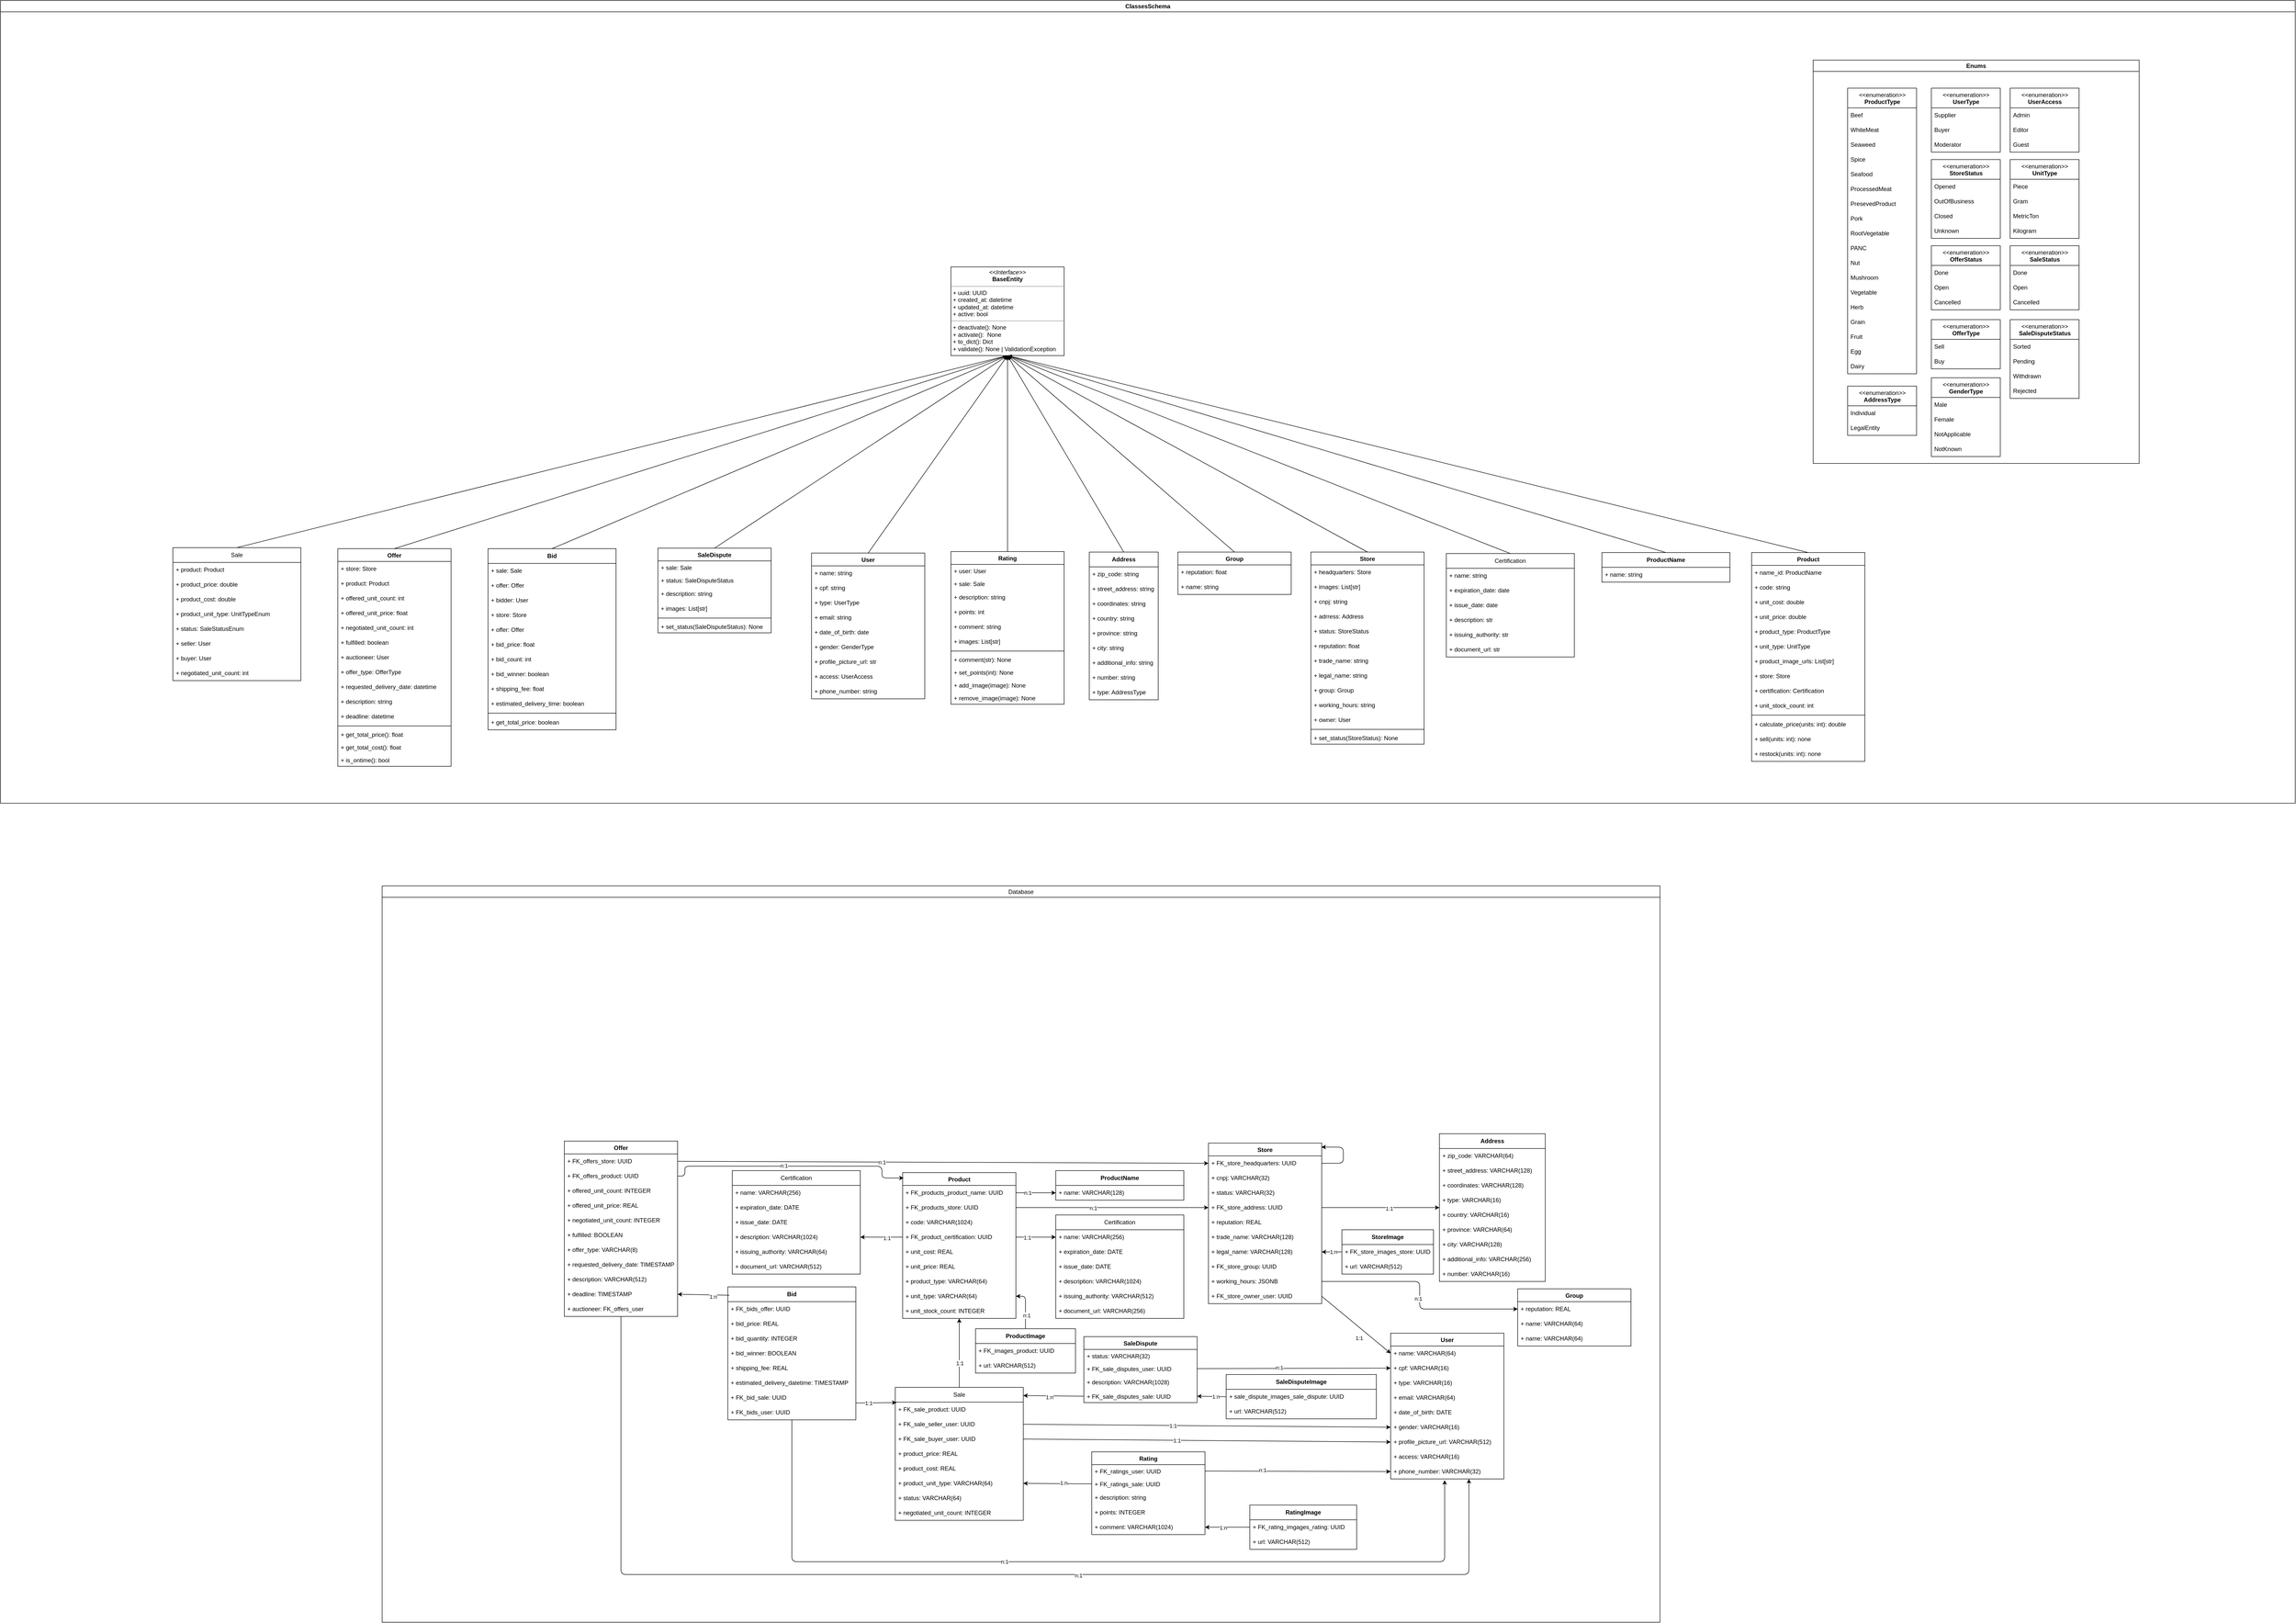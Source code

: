 <mxfile>
    <diagram id="O-HHleiyIl8pwxLoaR7Z" name="Page-1">
        <mxGraphModel dx="5613" dy="6316" grid="0" gridSize="10" guides="1" tooltips="1" connect="1" arrows="1" fold="1" page="0" pageScale="1" pageWidth="850" pageHeight="1100" math="0" shadow="0">
            <root>
                <mxCell id="0"/>
                <mxCell id="1" parent="0"/>
                <mxCell id="69" value="Certification" style="swimlane;fontStyle=0;childLayout=stackLayout;horizontal=1;startSize=30;horizontalStack=0;resizeParent=1;resizeParentMax=0;resizeLast=0;collapsible=1;marginBottom=0;whiteSpace=wrap;html=1;" parent="1" vertex="1">
                    <mxGeometry x="1237" y="-2941" width="260" height="210" as="geometry"/>
                </mxCell>
                <mxCell id="70" value="+ name: string" style="text;strokeColor=none;fillColor=none;align=left;verticalAlign=middle;spacingLeft=4;spacingRight=4;overflow=hidden;points=[[0,0.5],[1,0.5]];portConstraint=eastwest;rotatable=0;whiteSpace=wrap;html=1;" parent="69" vertex="1">
                    <mxGeometry y="30" width="260" height="30" as="geometry"/>
                </mxCell>
                <mxCell id="71" value="+ expiration_date: date" style="text;strokeColor=none;fillColor=none;align=left;verticalAlign=middle;spacingLeft=4;spacingRight=4;overflow=hidden;points=[[0,0.5],[1,0.5]];portConstraint=eastwest;rotatable=0;whiteSpace=wrap;html=1;" parent="69" vertex="1">
                    <mxGeometry y="60" width="260" height="30" as="geometry"/>
                </mxCell>
                <mxCell id="72" value="+ issue_date: date" style="text;strokeColor=none;fillColor=none;align=left;verticalAlign=middle;spacingLeft=4;spacingRight=4;overflow=hidden;points=[[0,0.5],[1,0.5]];portConstraint=eastwest;rotatable=0;whiteSpace=wrap;html=1;" parent="69" vertex="1">
                    <mxGeometry y="90" width="260" height="30" as="geometry"/>
                </mxCell>
                <mxCell id="73" value="+ description: str" style="text;strokeColor=none;fillColor=none;align=left;verticalAlign=middle;spacingLeft=4;spacingRight=4;overflow=hidden;points=[[0,0.5],[1,0.5]];portConstraint=eastwest;rotatable=0;whiteSpace=wrap;html=1;" parent="69" vertex="1">
                    <mxGeometry y="120" width="260" height="30" as="geometry"/>
                </mxCell>
                <mxCell id="489" value="+ issuing_authority: str" style="text;strokeColor=none;fillColor=none;align=left;verticalAlign=middle;spacingLeft=4;spacingRight=4;overflow=hidden;points=[[0,0.5],[1,0.5]];portConstraint=eastwest;rotatable=0;whiteSpace=wrap;html=1;" parent="69" vertex="1">
                    <mxGeometry y="150" width="260" height="30" as="geometry"/>
                </mxCell>
                <mxCell id="74" value="+ document_url: str" style="text;strokeColor=none;fillColor=none;align=left;verticalAlign=middle;spacingLeft=4;spacingRight=4;overflow=hidden;points=[[0,0.5],[1,0.5]];portConstraint=eastwest;rotatable=0;whiteSpace=wrap;html=1;" parent="69" vertex="1">
                    <mxGeometry y="180" width="260" height="30" as="geometry"/>
                </mxCell>
                <mxCell id="438" style="edgeStyle=none;html=1;exitX=0.5;exitY=0;exitDx=0;exitDy=0;entryX=0.5;entryY=1;entryDx=0;entryDy=0;" parent="1" source="96" target="367" edge="1">
                    <mxGeometry relative="1" as="geometry"/>
                </mxCell>
                <mxCell id="96" value="Sale" style="swimlane;fontStyle=0;childLayout=stackLayout;horizontal=1;startSize=30;horizontalStack=0;resizeParent=1;resizeParentMax=0;resizeLast=0;collapsible=1;marginBottom=0;whiteSpace=wrap;html=1;" parent="1" vertex="1">
                    <mxGeometry x="-1349" y="-2953" width="260" height="270" as="geometry"/>
                </mxCell>
                <mxCell id="97" value="+ product: Product" style="text;strokeColor=none;fillColor=none;align=left;verticalAlign=middle;spacingLeft=4;spacingRight=4;overflow=hidden;points=[[0,0.5],[1,0.5]];portConstraint=eastwest;rotatable=0;whiteSpace=wrap;html=1;" parent="96" vertex="1">
                    <mxGeometry y="30" width="260" height="30" as="geometry"/>
                </mxCell>
                <mxCell id="435" value="+ product_price: double" style="text;strokeColor=none;fillColor=none;align=left;verticalAlign=middle;spacingLeft=4;spacingRight=4;overflow=hidden;points=[[0,0.5],[1,0.5]];portConstraint=eastwest;rotatable=0;whiteSpace=wrap;html=1;" parent="96" vertex="1">
                    <mxGeometry y="60" width="260" height="30" as="geometry"/>
                </mxCell>
                <mxCell id="99" value="+ product_cost: double" style="text;strokeColor=none;fillColor=none;align=left;verticalAlign=middle;spacingLeft=4;spacingRight=4;overflow=hidden;points=[[0,0.5],[1,0.5]];portConstraint=eastwest;rotatable=0;whiteSpace=wrap;html=1;" parent="96" vertex="1">
                    <mxGeometry y="90" width="260" height="30" as="geometry"/>
                </mxCell>
                <mxCell id="279" value="+ product_unit_type:&amp;nbsp;&lt;span style=&quot;text-align: center;&quot;&gt;UnitTypeEnum&lt;/span&gt;" style="text;strokeColor=none;fillColor=none;align=left;verticalAlign=middle;spacingLeft=4;spacingRight=4;overflow=hidden;points=[[0,0.5],[1,0.5]];portConstraint=eastwest;rotatable=0;whiteSpace=wrap;html=1;" parent="96" vertex="1">
                    <mxGeometry y="120" width="260" height="30" as="geometry"/>
                </mxCell>
                <mxCell id="120" value="+ status: SaleStatusEnum" style="text;strokeColor=none;fillColor=none;align=left;verticalAlign=middle;spacingLeft=4;spacingRight=4;overflow=hidden;points=[[0,0.5],[1,0.5]];portConstraint=eastwest;rotatable=0;whiteSpace=wrap;html=1;" parent="96" vertex="1">
                    <mxGeometry y="150" width="260" height="30" as="geometry"/>
                </mxCell>
                <mxCell id="95" value="+ seller: User" style="text;strokeColor=none;fillColor=none;align=left;verticalAlign=middle;spacingLeft=4;spacingRight=4;overflow=hidden;points=[[0,0.5],[1,0.5]];portConstraint=eastwest;rotatable=0;whiteSpace=wrap;html=1;" parent="96" vertex="1">
                    <mxGeometry y="180" width="260" height="30" as="geometry"/>
                </mxCell>
                <mxCell id="91" value="+ buyer: User" style="text;strokeColor=none;fillColor=none;align=left;verticalAlign=middle;spacingLeft=4;spacingRight=4;overflow=hidden;points=[[0,0.5],[1,0.5]];portConstraint=eastwest;rotatable=0;whiteSpace=wrap;html=1;" parent="96" vertex="1">
                    <mxGeometry y="210" width="260" height="30" as="geometry"/>
                </mxCell>
                <mxCell id="100" value="+ negotiated_unit_count: int" style="text;strokeColor=none;fillColor=none;align=left;verticalAlign=middle;spacingLeft=4;spacingRight=4;overflow=hidden;points=[[0,0.5],[1,0.5]];portConstraint=eastwest;rotatable=0;whiteSpace=wrap;html=1;" parent="96" vertex="1">
                    <mxGeometry y="240" width="260" height="30" as="geometry"/>
                </mxCell>
                <mxCell id="194" value="&lt;b&gt;Bid&lt;/b&gt;" style="swimlane;fontStyle=0;childLayout=stackLayout;horizontal=1;startSize=30;horizontalStack=0;resizeParent=1;resizeParentMax=0;resizeLast=0;collapsible=1;marginBottom=0;whiteSpace=wrap;html=1;" parent="1" vertex="1">
                    <mxGeometry x="-709" y="-2951" width="260" height="368" as="geometry"/>
                </mxCell>
                <mxCell id="433" value="+ sale: Sale" style="text;strokeColor=none;fillColor=none;align=left;verticalAlign=middle;spacingLeft=4;spacingRight=4;overflow=hidden;points=[[0,0.5],[1,0.5]];portConstraint=eastwest;rotatable=0;whiteSpace=wrap;html=1;" parent="194" vertex="1">
                    <mxGeometry y="30" width="260" height="30" as="geometry"/>
                </mxCell>
                <mxCell id="280" value="+ offer: Offer" style="text;strokeColor=none;fillColor=none;align=left;verticalAlign=middle;spacingLeft=4;spacingRight=4;overflow=hidden;points=[[0,0.5],[1,0.5]];portConstraint=eastwest;rotatable=0;whiteSpace=wrap;html=1;" parent="194" vertex="1">
                    <mxGeometry y="60" width="260" height="30" as="geometry"/>
                </mxCell>
                <mxCell id="195" value="+ bidder: User" style="text;strokeColor=none;fillColor=none;align=left;verticalAlign=middle;spacingLeft=4;spacingRight=4;overflow=hidden;points=[[0,0.5],[1,0.5]];portConstraint=eastwest;rotatable=0;whiteSpace=wrap;html=1;" parent="194" vertex="1">
                    <mxGeometry y="90" width="260" height="30" as="geometry"/>
                </mxCell>
                <mxCell id="285" value="+ store: Store&amp;nbsp;" style="text;strokeColor=none;fillColor=none;align=left;verticalAlign=middle;spacingLeft=4;spacingRight=4;overflow=hidden;points=[[0,0.5],[1,0.5]];portConstraint=eastwest;rotatable=0;whiteSpace=wrap;html=1;" parent="194" vertex="1">
                    <mxGeometry y="120" width="260" height="30" as="geometry"/>
                </mxCell>
                <mxCell id="246" value="+ offer: Offer" style="text;strokeColor=none;fillColor=none;align=left;verticalAlign=middle;spacingLeft=4;spacingRight=4;overflow=hidden;points=[[0,0.5],[1,0.5]];portConstraint=eastwest;rotatable=0;whiteSpace=wrap;html=1;" parent="194" vertex="1">
                    <mxGeometry y="150" width="260" height="30" as="geometry"/>
                </mxCell>
                <mxCell id="243" value="+ bid_price: float" style="text;strokeColor=none;fillColor=none;align=left;verticalAlign=middle;spacingLeft=4;spacingRight=4;overflow=hidden;points=[[0,0.5],[1,0.5]];portConstraint=eastwest;rotatable=0;whiteSpace=wrap;html=1;" parent="194" vertex="1">
                    <mxGeometry y="180" width="260" height="30" as="geometry"/>
                </mxCell>
                <mxCell id="245" value="+ bid_count: int" style="text;strokeColor=none;fillColor=none;align=left;verticalAlign=middle;spacingLeft=4;spacingRight=4;overflow=hidden;points=[[0,0.5],[1,0.5]];portConstraint=eastwest;rotatable=0;whiteSpace=wrap;html=1;" parent="194" vertex="1">
                    <mxGeometry y="210" width="260" height="30" as="geometry"/>
                </mxCell>
                <mxCell id="287" value="+ bid_winner: boolean" style="text;strokeColor=none;fillColor=none;align=left;verticalAlign=middle;spacingLeft=4;spacingRight=4;overflow=hidden;points=[[0,0.5],[1,0.5]];portConstraint=eastwest;rotatable=0;whiteSpace=wrap;html=1;" parent="194" vertex="1">
                    <mxGeometry y="240" width="260" height="30" as="geometry"/>
                </mxCell>
                <mxCell id="289" value="+ shipping_fee: float" style="text;strokeColor=none;fillColor=none;align=left;verticalAlign=middle;spacingLeft=4;spacingRight=4;overflow=hidden;points=[[0,0.5],[1,0.5]];portConstraint=eastwest;rotatable=0;whiteSpace=wrap;html=1;" parent="194" vertex="1">
                    <mxGeometry y="270" width="260" height="30" as="geometry"/>
                </mxCell>
                <mxCell id="244" value="+ estimated_delivery_time: boolean" style="text;strokeColor=none;fillColor=none;align=left;verticalAlign=middle;spacingLeft=4;spacingRight=4;overflow=hidden;points=[[0,0.5],[1,0.5]];portConstraint=eastwest;rotatable=0;whiteSpace=wrap;html=1;" parent="194" vertex="1">
                    <mxGeometry y="300" width="260" height="30" as="geometry"/>
                </mxCell>
                <mxCell id="429" value="" style="line;strokeWidth=1;fillColor=none;align=left;verticalAlign=middle;spacingTop=-1;spacingLeft=3;spacingRight=3;rotatable=0;labelPosition=right;points=[];portConstraint=eastwest;strokeColor=inherit;" parent="194" vertex="1">
                    <mxGeometry y="330" width="260" height="8" as="geometry"/>
                </mxCell>
                <mxCell id="434" value="+ get_total_price: boolean" style="text;strokeColor=none;fillColor=none;align=left;verticalAlign=middle;spacingLeft=4;spacingRight=4;overflow=hidden;points=[[0,0.5],[1,0.5]];portConstraint=eastwest;rotatable=0;whiteSpace=wrap;html=1;" parent="194" vertex="1">
                    <mxGeometry y="338" width="260" height="30" as="geometry"/>
                </mxCell>
                <mxCell id="229" value="&lt;b&gt;ProductName&lt;/b&gt;" style="swimlane;fontStyle=0;childLayout=stackLayout;horizontal=1;startSize=30;horizontalStack=0;resizeParent=1;resizeParentMax=0;resizeLast=0;collapsible=1;marginBottom=0;whiteSpace=wrap;html=1;" parent="1" vertex="1">
                    <mxGeometry x="1553" y="-2943" width="260" height="60" as="geometry"/>
                </mxCell>
                <mxCell id="230" value="+ name: string" style="text;strokeColor=none;fillColor=none;align=left;verticalAlign=middle;spacingLeft=4;spacingRight=4;overflow=hidden;points=[[0,0.5],[1,0.5]];portConstraint=eastwest;rotatable=0;whiteSpace=wrap;html=1;" parent="229" vertex="1">
                    <mxGeometry y="30" width="260" height="30" as="geometry"/>
                </mxCell>
                <mxCell id="368" value="SaleDispute" style="swimlane;fontStyle=1;align=center;verticalAlign=top;childLayout=stackLayout;horizontal=1;startSize=26;horizontalStack=0;resizeParent=1;resizeParentMax=0;resizeLast=0;collapsible=1;marginBottom=0;" parent="1" vertex="1">
                    <mxGeometry x="-364" y="-2952" width="230" height="172" as="geometry"/>
                </mxCell>
                <mxCell id="369" value="+ sale: Sale" style="text;strokeColor=none;fillColor=none;align=left;verticalAlign=top;spacingLeft=4;spacingRight=4;overflow=hidden;rotatable=0;points=[[0,0.5],[1,0.5]];portConstraint=eastwest;" parent="368" vertex="1">
                    <mxGeometry y="26" width="230" height="26" as="geometry"/>
                </mxCell>
                <mxCell id="372" value="+ status: SaleDisputeStatus" style="text;strokeColor=none;fillColor=none;align=left;verticalAlign=top;spacingLeft=4;spacingRight=4;overflow=hidden;rotatable=0;points=[[0,0.5],[1,0.5]];portConstraint=eastwest;" parent="368" vertex="1">
                    <mxGeometry y="52" width="230" height="26" as="geometry"/>
                </mxCell>
                <mxCell id="378" value="+ description: string" style="text;strokeColor=none;fillColor=none;align=left;verticalAlign=middle;spacingLeft=4;spacingRight=4;overflow=hidden;points=[[0,0.5],[1,0.5]];portConstraint=eastwest;rotatable=0;whiteSpace=wrap;html=1;" parent="368" vertex="1">
                    <mxGeometry y="78" width="230" height="30" as="geometry"/>
                </mxCell>
                <mxCell id="379" value="+ images: List[str]" style="text;strokeColor=none;fillColor=none;align=left;verticalAlign=middle;spacingLeft=4;spacingRight=4;overflow=hidden;points=[[0,0.5],[1,0.5]];portConstraint=eastwest;rotatable=0;whiteSpace=wrap;html=1;" parent="368" vertex="1">
                    <mxGeometry y="108" width="230" height="30" as="geometry"/>
                </mxCell>
                <mxCell id="370" value="" style="line;strokeWidth=1;fillColor=none;align=left;verticalAlign=middle;spacingTop=-1;spacingLeft=3;spacingRight=3;rotatable=0;labelPosition=right;points=[];portConstraint=eastwest;strokeColor=inherit;" parent="368" vertex="1">
                    <mxGeometry y="138" width="230" height="8" as="geometry"/>
                </mxCell>
                <mxCell id="371" value="+ set_status(SaleDisputeStatus): None" style="text;strokeColor=none;fillColor=none;align=left;verticalAlign=top;spacingLeft=4;spacingRight=4;overflow=hidden;rotatable=0;points=[[0,0.5],[1,0.5]];portConstraint=eastwest;" parent="368" vertex="1">
                    <mxGeometry y="146" width="230" height="26" as="geometry"/>
                </mxCell>
                <mxCell id="401" value="Rating" style="swimlane;fontStyle=1;align=center;verticalAlign=top;childLayout=stackLayout;horizontal=1;startSize=26;horizontalStack=0;resizeParent=1;resizeParentMax=0;resizeLast=0;collapsible=1;marginBottom=0;" parent="1" vertex="1">
                    <mxGeometry x="231" y="-2945" width="230" height="310" as="geometry"/>
                </mxCell>
                <mxCell id="402" value="+ user: User" style="text;strokeColor=none;fillColor=none;align=left;verticalAlign=top;spacingLeft=4;spacingRight=4;overflow=hidden;rotatable=0;points=[[0,0.5],[1,0.5]];portConstraint=eastwest;" parent="401" vertex="1">
                    <mxGeometry y="26" width="230" height="26" as="geometry"/>
                </mxCell>
                <mxCell id="403" value="+ sale: Sale" style="text;strokeColor=none;fillColor=none;align=left;verticalAlign=top;spacingLeft=4;spacingRight=4;overflow=hidden;rotatable=0;points=[[0,0.5],[1,0.5]];portConstraint=eastwest;" parent="401" vertex="1">
                    <mxGeometry y="52" width="230" height="26" as="geometry"/>
                </mxCell>
                <mxCell id="404" value="+ description: string" style="text;strokeColor=none;fillColor=none;align=left;verticalAlign=middle;spacingLeft=4;spacingRight=4;overflow=hidden;points=[[0,0.5],[1,0.5]];portConstraint=eastwest;rotatable=0;whiteSpace=wrap;html=1;" parent="401" vertex="1">
                    <mxGeometry y="78" width="230" height="30" as="geometry"/>
                </mxCell>
                <mxCell id="409" value="+ points: int" style="text;strokeColor=none;fillColor=none;align=left;verticalAlign=middle;spacingLeft=4;spacingRight=4;overflow=hidden;points=[[0,0.5],[1,0.5]];portConstraint=eastwest;rotatable=0;whiteSpace=wrap;html=1;" parent="401" vertex="1">
                    <mxGeometry y="108" width="230" height="30" as="geometry"/>
                </mxCell>
                <mxCell id="116" value="+ comment: string" style="text;strokeColor=none;fillColor=none;align=left;verticalAlign=middle;spacingLeft=4;spacingRight=4;overflow=hidden;points=[[0,0.5],[1,0.5]];portConstraint=eastwest;rotatable=0;whiteSpace=wrap;html=1;" parent="401" vertex="1">
                    <mxGeometry y="138" width="230" height="30" as="geometry"/>
                </mxCell>
                <mxCell id="408" value="+ images: List[str]" style="text;strokeColor=none;fillColor=none;align=left;verticalAlign=middle;spacingLeft=4;spacingRight=4;overflow=hidden;points=[[0,0.5],[1,0.5]];portConstraint=eastwest;rotatable=0;whiteSpace=wrap;html=1;" parent="401" vertex="1">
                    <mxGeometry y="168" width="230" height="30" as="geometry"/>
                </mxCell>
                <mxCell id="406" value="" style="line;strokeWidth=1;fillColor=none;align=left;verticalAlign=middle;spacingTop=-1;spacingLeft=3;spacingRight=3;rotatable=0;labelPosition=right;points=[];portConstraint=eastwest;strokeColor=inherit;" parent="401" vertex="1">
                    <mxGeometry y="198" width="230" height="8" as="geometry"/>
                </mxCell>
                <mxCell id="410" value="+ comment(str): None" style="text;strokeColor=none;fillColor=none;align=left;verticalAlign=top;spacingLeft=4;spacingRight=4;overflow=hidden;rotatable=0;points=[[0,0.5],[1,0.5]];portConstraint=eastwest;" parent="401" vertex="1">
                    <mxGeometry y="206" width="230" height="26" as="geometry"/>
                </mxCell>
                <mxCell id="407" value="+ set_points(int): None" style="text;strokeColor=none;fillColor=none;align=left;verticalAlign=top;spacingLeft=4;spacingRight=4;overflow=hidden;rotatable=0;points=[[0,0.5],[1,0.5]];portConstraint=eastwest;" parent="401" vertex="1">
                    <mxGeometry y="232" width="230" height="26" as="geometry"/>
                </mxCell>
                <mxCell id="412" value="+ add_image(image): None" style="text;strokeColor=none;fillColor=none;align=left;verticalAlign=top;spacingLeft=4;spacingRight=4;overflow=hidden;rotatable=0;points=[[0,0.5],[1,0.5]];portConstraint=eastwest;" parent="401" vertex="1">
                    <mxGeometry y="258" width="230" height="26" as="geometry"/>
                </mxCell>
                <mxCell id="411" value="+ remove_image(image): None" style="text;strokeColor=none;fillColor=none;align=left;verticalAlign=top;spacingLeft=4;spacingRight=4;overflow=hidden;rotatable=0;points=[[0,0.5],[1,0.5]];portConstraint=eastwest;" parent="401" vertex="1">
                    <mxGeometry y="284" width="230" height="26" as="geometry"/>
                </mxCell>
                <mxCell id="414" value="User" style="swimlane;fontStyle=1;align=center;verticalAlign=top;childLayout=stackLayout;horizontal=1;startSize=26;horizontalStack=0;resizeParent=1;resizeParentMax=0;resizeLast=0;collapsible=1;marginBottom=0;" parent="1" vertex="1">
                    <mxGeometry x="-52" y="-2942" width="230" height="296" as="geometry"/>
                </mxCell>
                <mxCell id="10" value="+ name: string" style="text;strokeColor=none;fillColor=none;align=left;verticalAlign=middle;spacingLeft=4;spacingRight=4;overflow=hidden;points=[[0,0.5],[1,0.5]];portConstraint=eastwest;rotatable=0;whiteSpace=wrap;html=1;" parent="414" vertex="1">
                    <mxGeometry y="26" width="230" height="30" as="geometry"/>
                </mxCell>
                <mxCell id="28" value="+ cpf: string" style="text;strokeColor=none;fillColor=none;align=left;verticalAlign=middle;spacingLeft=4;spacingRight=4;overflow=hidden;points=[[0,0.5],[1,0.5]];portConstraint=eastwest;rotatable=0;whiteSpace=wrap;html=1;" parent="414" vertex="1">
                    <mxGeometry y="56" width="230" height="30" as="geometry"/>
                </mxCell>
                <mxCell id="27" value="+ type: UserType" style="text;strokeColor=none;fillColor=none;align=left;verticalAlign=middle;spacingLeft=4;spacingRight=4;overflow=hidden;points=[[0,0.5],[1,0.5]];portConstraint=eastwest;rotatable=0;whiteSpace=wrap;html=1;" parent="414" vertex="1">
                    <mxGeometry y="86" width="230" height="30" as="geometry"/>
                </mxCell>
                <mxCell id="11" value="+ email: string" style="text;strokeColor=none;fillColor=none;align=left;verticalAlign=middle;spacingLeft=4;spacingRight=4;overflow=hidden;points=[[0,0.5],[1,0.5]];portConstraint=eastwest;rotatable=0;whiteSpace=wrap;html=1;" parent="414" vertex="1">
                    <mxGeometry y="116" width="230" height="30" as="geometry"/>
                </mxCell>
                <mxCell id="491" value="+ date_of_birth: date" style="text;strokeColor=none;fillColor=none;align=left;verticalAlign=middle;spacingLeft=4;spacingRight=4;overflow=hidden;points=[[0,0.5],[1,0.5]];portConstraint=eastwest;rotatable=0;whiteSpace=wrap;html=1;" parent="414" vertex="1">
                    <mxGeometry y="146" width="230" height="30" as="geometry"/>
                </mxCell>
                <mxCell id="610" value="+ gender: GenderType" style="text;strokeColor=none;fillColor=none;align=left;verticalAlign=middle;spacingLeft=4;spacingRight=4;overflow=hidden;points=[[0,0.5],[1,0.5]];portConstraint=eastwest;rotatable=0;whiteSpace=wrap;html=1;" parent="414" vertex="1">
                    <mxGeometry y="176" width="230" height="30" as="geometry"/>
                </mxCell>
                <mxCell id="611" value="+ profile_picture_url: str" style="text;strokeColor=none;fillColor=none;align=left;verticalAlign=middle;spacingLeft=4;spacingRight=4;overflow=hidden;points=[[0,0.5],[1,0.5]];portConstraint=eastwest;rotatable=0;whiteSpace=wrap;html=1;" parent="414" vertex="1">
                    <mxGeometry y="206" width="230" height="30" as="geometry"/>
                </mxCell>
                <mxCell id="612" value="+ access: UserAccess" style="text;strokeColor=none;fillColor=none;align=left;verticalAlign=middle;spacingLeft=4;spacingRight=4;overflow=hidden;points=[[0,0.5],[1,0.5]];portConstraint=eastwest;rotatable=0;whiteSpace=wrap;html=1;" parent="414" vertex="1">
                    <mxGeometry y="236" width="230" height="30" as="geometry"/>
                </mxCell>
                <mxCell id="487" value="+ phone_number: string" style="text;strokeColor=none;fillColor=none;align=left;verticalAlign=middle;spacingLeft=4;spacingRight=4;overflow=hidden;points=[[0,0.5],[1,0.5]];portConstraint=eastwest;rotatable=0;whiteSpace=wrap;html=1;" parent="414" vertex="1">
                    <mxGeometry y="266" width="230" height="30" as="geometry"/>
                </mxCell>
                <mxCell id="421" value="Offer" style="swimlane;fontStyle=1;align=center;verticalAlign=top;childLayout=stackLayout;horizontal=1;startSize=26;horizontalStack=0;resizeParent=1;resizeParentMax=0;resizeLast=0;collapsible=1;marginBottom=0;" parent="1" vertex="1">
                    <mxGeometry x="-1014" y="-2951" width="230" height="442" as="geometry"/>
                </mxCell>
                <mxCell id="264" value="+ store: Store" style="text;strokeColor=none;fillColor=none;align=left;verticalAlign=middle;spacingLeft=4;spacingRight=4;overflow=hidden;points=[[0,0.5],[1,0.5]];portConstraint=eastwest;rotatable=0;whiteSpace=wrap;html=1;" parent="421" vertex="1">
                    <mxGeometry y="26" width="230" height="30" as="geometry"/>
                </mxCell>
                <mxCell id="242" value="+ product: Product" style="text;strokeColor=none;fillColor=none;align=left;verticalAlign=middle;spacingLeft=4;spacingRight=4;overflow=hidden;points=[[0,0.5],[1,0.5]];portConstraint=eastwest;rotatable=0;whiteSpace=wrap;html=1;" parent="421" vertex="1">
                    <mxGeometry y="56" width="230" height="30" as="geometry"/>
                </mxCell>
                <mxCell id="263" value="+ offered_unit_count: int" style="text;strokeColor=none;fillColor=none;align=left;verticalAlign=middle;spacingLeft=4;spacingRight=4;overflow=hidden;points=[[0,0.5],[1,0.5]];portConstraint=eastwest;rotatable=0;whiteSpace=wrap;html=1;" parent="421" vertex="1">
                    <mxGeometry y="86" width="230" height="30" as="geometry"/>
                </mxCell>
                <mxCell id="259" value="+ offered_unit_price: float" style="text;strokeColor=none;fillColor=none;align=left;verticalAlign=middle;spacingLeft=4;spacingRight=4;overflow=hidden;points=[[0,0.5],[1,0.5]];portConstraint=eastwest;rotatable=0;whiteSpace=wrap;html=1;" parent="421" vertex="1">
                    <mxGeometry y="116" width="230" height="30" as="geometry"/>
                </mxCell>
                <mxCell id="278" value="+ negotiated_unit_count: int" style="text;strokeColor=none;fillColor=none;align=left;verticalAlign=middle;spacingLeft=4;spacingRight=4;overflow=hidden;points=[[0,0.5],[1,0.5]];portConstraint=eastwest;rotatable=0;whiteSpace=wrap;html=1;" parent="421" vertex="1">
                    <mxGeometry y="146" width="230" height="30" as="geometry"/>
                </mxCell>
                <mxCell id="269" value="+ fulfilled: boolean" style="text;strokeColor=none;fillColor=none;align=left;verticalAlign=middle;spacingLeft=4;spacingRight=4;overflow=hidden;points=[[0,0.5],[1,0.5]];portConstraint=eastwest;rotatable=0;whiteSpace=wrap;html=1;" parent="421" vertex="1">
                    <mxGeometry y="176" width="230" height="30" as="geometry"/>
                </mxCell>
                <mxCell id="277" value="+ auctioneer: User" style="text;strokeColor=none;fillColor=none;align=left;verticalAlign=middle;spacingLeft=4;spacingRight=4;overflow=hidden;points=[[0,0.5],[1,0.5]];portConstraint=eastwest;rotatable=0;whiteSpace=wrap;html=1;" parent="421" vertex="1">
                    <mxGeometry y="206" width="230" height="30" as="geometry"/>
                </mxCell>
                <mxCell id="193" value="+ offer_type: OfferType" style="text;strokeColor=none;fillColor=none;align=left;verticalAlign=middle;spacingLeft=4;spacingRight=4;overflow=hidden;points=[[0,0.5],[1,0.5]];portConstraint=eastwest;rotatable=0;whiteSpace=wrap;html=1;" parent="421" vertex="1">
                    <mxGeometry y="236" width="230" height="30" as="geometry"/>
                </mxCell>
                <mxCell id="288" value="+ requested_delivery_date: datetime" style="text;strokeColor=none;fillColor=none;align=left;verticalAlign=middle;spacingLeft=4;spacingRight=4;overflow=hidden;points=[[0,0.5],[1,0.5]];portConstraint=eastwest;rotatable=0;whiteSpace=wrap;html=1;" parent="421" vertex="1">
                    <mxGeometry y="266" width="230" height="30" as="geometry"/>
                </mxCell>
                <mxCell id="290" value="+ description: string" style="text;strokeColor=none;fillColor=none;align=left;verticalAlign=middle;spacingLeft=4;spacingRight=4;overflow=hidden;points=[[0,0.5],[1,0.5]];portConstraint=eastwest;rotatable=0;whiteSpace=wrap;html=1;" parent="421" vertex="1">
                    <mxGeometry y="296" width="230" height="30" as="geometry"/>
                </mxCell>
                <mxCell id="286" value="+ deadline: datetime" style="text;strokeColor=none;fillColor=none;align=left;verticalAlign=middle;spacingLeft=4;spacingRight=4;overflow=hidden;points=[[0,0.5],[1,0.5]];portConstraint=eastwest;rotatable=0;whiteSpace=wrap;html=1;" parent="421" vertex="1">
                    <mxGeometry y="326" width="230" height="30" as="geometry"/>
                </mxCell>
                <mxCell id="426" value="" style="line;strokeWidth=1;fillColor=none;align=left;verticalAlign=middle;spacingTop=-1;spacingLeft=3;spacingRight=3;rotatable=0;labelPosition=right;points=[];portConstraint=eastwest;strokeColor=inherit;" parent="421" vertex="1">
                    <mxGeometry y="356" width="230" height="8" as="geometry"/>
                </mxCell>
                <mxCell id="427" value="+ get_total_price(): float" style="text;strokeColor=none;fillColor=none;align=left;verticalAlign=top;spacingLeft=4;spacingRight=4;overflow=hidden;rotatable=0;points=[[0,0.5],[1,0.5]];portConstraint=eastwest;" parent="421" vertex="1">
                    <mxGeometry y="364" width="230" height="26" as="geometry"/>
                </mxCell>
                <mxCell id="430" value="+ get_total_cost(): float" style="text;strokeColor=none;fillColor=none;align=left;verticalAlign=top;spacingLeft=4;spacingRight=4;overflow=hidden;rotatable=0;points=[[0,0.5],[1,0.5]];portConstraint=eastwest;" parent="421" vertex="1">
                    <mxGeometry y="390" width="230" height="26" as="geometry"/>
                </mxCell>
                <mxCell id="428" value="+ is_ontime(): bool" style="text;strokeColor=none;fillColor=none;align=left;verticalAlign=top;spacingLeft=4;spacingRight=4;overflow=hidden;rotatable=0;points=[[0,0.5],[1,0.5]];portConstraint=eastwest;" parent="421" vertex="1">
                    <mxGeometry y="416" width="230" height="26" as="geometry"/>
                </mxCell>
                <mxCell id="439" style="edgeStyle=none;html=1;exitX=0.5;exitY=0;exitDx=0;exitDy=0;entryX=0.5;entryY=1;entryDx=0;entryDy=0;" parent="1" source="421" target="367" edge="1">
                    <mxGeometry relative="1" as="geometry">
                        <mxPoint x="-1061" y="-2864" as="sourcePoint"/>
                        <mxPoint x="234" y="-3149" as="targetPoint"/>
                    </mxGeometry>
                </mxCell>
                <mxCell id="441" style="edgeStyle=none;html=1;exitX=0.5;exitY=0;exitDx=0;exitDy=0;entryX=0.5;entryY=1;entryDx=0;entryDy=0;" parent="1" source="194" target="367" edge="1">
                    <mxGeometry relative="1" as="geometry">
                        <mxPoint x="-713" y="-2937" as="sourcePoint"/>
                        <mxPoint x="262" y="-3224" as="targetPoint"/>
                    </mxGeometry>
                </mxCell>
                <mxCell id="442" style="edgeStyle=none;html=1;entryX=0.5;entryY=1;entryDx=0;entryDy=0;exitX=0.5;exitY=0;exitDx=0;exitDy=0;" parent="1" source="368" target="367" edge="1">
                    <mxGeometry relative="1" as="geometry">
                        <mxPoint x="-192" y="-3012" as="sourcePoint"/>
                        <mxPoint x="716" y="-3238" as="targetPoint"/>
                    </mxGeometry>
                </mxCell>
                <mxCell id="444" style="edgeStyle=none;html=1;exitX=0.5;exitY=0;exitDx=0;exitDy=0;entryX=0.5;entryY=1;entryDx=0;entryDy=0;" parent="1" source="414" target="367" edge="1">
                    <mxGeometry relative="1" as="geometry">
                        <mxPoint x="-869" y="-2921" as="sourcePoint"/>
                        <mxPoint x="106" y="-3208" as="targetPoint"/>
                    </mxGeometry>
                </mxCell>
                <mxCell id="445" style="edgeStyle=none;html=1;exitX=0.5;exitY=0;exitDx=0;exitDy=0;entryX=0.5;entryY=1;entryDx=0;entryDy=0;" parent="1" source="401" target="367" edge="1">
                    <mxGeometry relative="1" as="geometry">
                        <mxPoint x="416" y="-3136" as="sourcePoint"/>
                        <mxPoint x="1391" y="-3423" as="targetPoint"/>
                    </mxGeometry>
                </mxCell>
                <mxCell id="449" style="edgeStyle=none;html=1;exitX=0.5;exitY=0;exitDx=0;exitDy=0;entryX=0.5;entryY=1;entryDx=0;entryDy=0;" parent="1" source="69" target="367" edge="1">
                    <mxGeometry relative="1" as="geometry">
                        <mxPoint x="701" y="-3251" as="sourcePoint"/>
                        <mxPoint x="1676" y="-3538" as="targetPoint"/>
                    </mxGeometry>
                </mxCell>
                <mxCell id="450" style="edgeStyle=none;html=1;entryX=0.5;entryY=1;entryDx=0;entryDy=0;exitX=0.5;exitY=0;exitDx=0;exitDy=0;" parent="1" source="229" target="367" edge="1">
                    <mxGeometry relative="1" as="geometry">
                        <mxPoint x="2038" y="-3071" as="sourcePoint"/>
                        <mxPoint x="2094" y="-3437" as="targetPoint"/>
                    </mxGeometry>
                </mxCell>
                <mxCell id="453" value="ClassesSchema" style="swimlane;whiteSpace=wrap;html=1;" parent="1" vertex="1">
                    <mxGeometry x="-1699" y="-4064" width="4660" height="1630" as="geometry"/>
                </mxCell>
                <mxCell id="454" value="Enums" style="swimlane;whiteSpace=wrap;html=1;" parent="453" vertex="1">
                    <mxGeometry x="3681" y="121" width="662" height="819" as="geometry"/>
                </mxCell>
                <mxCell id="291" value="&amp;lt;&amp;lt;enumeration&amp;gt;&amp;gt;&lt;br&gt;&lt;b&gt;UserType&lt;/b&gt;" style="swimlane;fontStyle=0;align=center;verticalAlign=top;childLayout=stackLayout;horizontal=1;startSize=40;horizontalStack=0;resizeParent=1;resizeParentMax=0;resizeLast=0;collapsible=0;marginBottom=0;html=1;" parent="454" vertex="1">
                    <mxGeometry x="240" y="57" width="140" height="130" as="geometry"/>
                </mxCell>
                <mxCell id="31" value="Supplier" style="text;strokeColor=none;fillColor=none;align=left;verticalAlign=middle;spacingLeft=4;spacingRight=4;overflow=hidden;points=[[0,0.5],[1,0.5]];portConstraint=eastwest;rotatable=0;whiteSpace=wrap;html=1;" parent="291" vertex="1">
                    <mxGeometry y="40" width="140" height="30" as="geometry"/>
                </mxCell>
                <mxCell id="32" value="Buyer" style="text;strokeColor=none;fillColor=none;align=left;verticalAlign=middle;spacingLeft=4;spacingRight=4;overflow=hidden;points=[[0,0.5],[1,0.5]];portConstraint=eastwest;rotatable=0;whiteSpace=wrap;html=1;" parent="291" vertex="1">
                    <mxGeometry y="70" width="140" height="30" as="geometry"/>
                </mxCell>
                <mxCell id="180" value="Moderator" style="text;strokeColor=none;fillColor=none;align=left;verticalAlign=middle;spacingLeft=4;spacingRight=4;overflow=hidden;points=[[0,0.5],[1,0.5]];portConstraint=eastwest;rotatable=0;whiteSpace=wrap;html=1;" parent="291" vertex="1">
                    <mxGeometry y="100" width="140" height="30" as="geometry"/>
                </mxCell>
                <mxCell id="295" value="&amp;lt;&amp;lt;enumeration&amp;gt;&amp;gt;&lt;br&gt;&lt;b&gt;SaleStatus&lt;/b&gt;" style="swimlane;fontStyle=0;align=center;verticalAlign=top;childLayout=stackLayout;horizontal=1;startSize=40;horizontalStack=0;resizeParent=1;resizeParentMax=0;resizeLast=0;collapsible=0;marginBottom=0;html=1;" parent="454" vertex="1">
                    <mxGeometry x="400" y="377" width="140" height="130" as="geometry"/>
                </mxCell>
                <mxCell id="122" value="Done" style="text;strokeColor=none;fillColor=none;align=left;verticalAlign=middle;spacingLeft=4;spacingRight=4;overflow=hidden;points=[[0,0.5],[1,0.5]];portConstraint=eastwest;rotatable=0;whiteSpace=wrap;html=1;" parent="295" vertex="1">
                    <mxGeometry y="40" width="140" height="30" as="geometry"/>
                </mxCell>
                <mxCell id="125" value="Open" style="text;strokeColor=none;fillColor=none;align=left;verticalAlign=middle;spacingLeft=4;spacingRight=4;overflow=hidden;points=[[0,0.5],[1,0.5]];portConstraint=eastwest;rotatable=0;whiteSpace=wrap;html=1;" parent="295" vertex="1">
                    <mxGeometry y="70" width="140" height="30" as="geometry"/>
                </mxCell>
                <mxCell id="123" value="Cancelled" style="text;strokeColor=none;fillColor=none;align=left;verticalAlign=middle;spacingLeft=4;spacingRight=4;overflow=hidden;points=[[0,0.5],[1,0.5]];portConstraint=eastwest;rotatable=0;whiteSpace=wrap;html=1;" parent="295" vertex="1">
                    <mxGeometry y="100" width="140" height="30" as="geometry"/>
                </mxCell>
                <mxCell id="299" value="&amp;lt;&amp;lt;enumeration&amp;gt;&amp;gt;&lt;br&gt;&lt;b&gt;UnitType&lt;/b&gt;" style="swimlane;fontStyle=0;align=center;verticalAlign=top;childLayout=stackLayout;horizontal=1;startSize=40;horizontalStack=0;resizeParent=1;resizeParentMax=0;resizeLast=0;collapsible=0;marginBottom=0;html=1;" parent="454" vertex="1">
                    <mxGeometry x="400" y="202" width="140" height="160" as="geometry"/>
                </mxCell>
                <mxCell id="306" value="Piece" style="text;strokeColor=none;fillColor=none;align=left;verticalAlign=middle;spacingLeft=4;spacingRight=4;overflow=hidden;points=[[0,0.5],[1,0.5]];portConstraint=eastwest;rotatable=0;whiteSpace=wrap;html=1;" parent="299" vertex="1">
                    <mxGeometry y="40" width="140" height="30" as="geometry"/>
                </mxCell>
                <mxCell id="305" value="Gram" style="text;strokeColor=none;fillColor=none;align=left;verticalAlign=middle;spacingLeft=4;spacingRight=4;overflow=hidden;points=[[0,0.5],[1,0.5]];portConstraint=eastwest;rotatable=0;whiteSpace=wrap;html=1;" parent="299" vertex="1">
                    <mxGeometry y="70" width="140" height="30" as="geometry"/>
                </mxCell>
                <mxCell id="303" value="MetricTon" style="text;strokeColor=none;fillColor=none;align=left;verticalAlign=middle;spacingLeft=4;spacingRight=4;overflow=hidden;points=[[0,0.5],[1,0.5]];portConstraint=eastwest;rotatable=0;whiteSpace=wrap;html=1;" parent="299" vertex="1">
                    <mxGeometry y="100" width="140" height="30" as="geometry"/>
                </mxCell>
                <mxCell id="304" value="Kilogram" style="text;strokeColor=none;fillColor=none;align=left;verticalAlign=middle;spacingLeft=4;spacingRight=4;overflow=hidden;points=[[0,0.5],[1,0.5]];portConstraint=eastwest;rotatable=0;whiteSpace=wrap;html=1;" parent="299" vertex="1">
                    <mxGeometry y="130" width="140" height="30" as="geometry"/>
                </mxCell>
                <mxCell id="307" value="&amp;lt;&amp;lt;enumeration&amp;gt;&amp;gt;&lt;br&gt;&lt;span style=&quot;&quot;&gt;&lt;b&gt;ProductType&lt;/b&gt;&lt;br&gt;&lt;/span&gt;" style="swimlane;fontStyle=0;align=center;verticalAlign=top;childLayout=stackLayout;horizontal=1;startSize=40;horizontalStack=0;resizeParent=1;resizeParentMax=0;resizeLast=0;collapsible=0;marginBottom=0;html=1;" parent="454" vertex="1">
                    <mxGeometry x="70" y="57" width="140" height="580" as="geometry"/>
                </mxCell>
                <mxCell id="330" value="Beef" style="text;strokeColor=none;fillColor=none;align=left;verticalAlign=middle;spacingLeft=4;spacingRight=4;overflow=hidden;points=[[0,0.5],[1,0.5]];portConstraint=eastwest;rotatable=0;whiteSpace=wrap;html=1;" parent="307" vertex="1">
                    <mxGeometry y="40" width="140" height="30" as="geometry"/>
                </mxCell>
                <mxCell id="347" value="WhiteMeat" style="text;strokeColor=none;fillColor=none;align=left;verticalAlign=middle;spacingLeft=4;spacingRight=4;overflow=hidden;points=[[0,0.5],[1,0.5]];portConstraint=eastwest;rotatable=0;whiteSpace=wrap;html=1;" parent="307" vertex="1">
                    <mxGeometry y="70" width="140" height="30" as="geometry"/>
                </mxCell>
                <mxCell id="346" value="Seaweed" style="text;strokeColor=none;fillColor=none;align=left;verticalAlign=middle;spacingLeft=4;spacingRight=4;overflow=hidden;points=[[0,0.5],[1,0.5]];portConstraint=eastwest;rotatable=0;whiteSpace=wrap;html=1;" parent="307" vertex="1">
                    <mxGeometry y="100" width="140" height="30" as="geometry"/>
                </mxCell>
                <mxCell id="345" value="Spice" style="text;strokeColor=none;fillColor=none;align=left;verticalAlign=middle;spacingLeft=4;spacingRight=4;overflow=hidden;points=[[0,0.5],[1,0.5]];portConstraint=eastwest;rotatable=0;whiteSpace=wrap;html=1;" parent="307" vertex="1">
                    <mxGeometry y="130" width="140" height="30" as="geometry"/>
                </mxCell>
                <mxCell id="344" value="Seafood" style="text;strokeColor=none;fillColor=none;align=left;verticalAlign=middle;spacingLeft=4;spacingRight=4;overflow=hidden;points=[[0,0.5],[1,0.5]];portConstraint=eastwest;rotatable=0;whiteSpace=wrap;html=1;" parent="307" vertex="1">
                    <mxGeometry y="160" width="140" height="30" as="geometry"/>
                </mxCell>
                <mxCell id="343" value="ProcessedMeat" style="text;strokeColor=none;fillColor=none;align=left;verticalAlign=middle;spacingLeft=4;spacingRight=4;overflow=hidden;points=[[0,0.5],[1,0.5]];portConstraint=eastwest;rotatable=0;whiteSpace=wrap;html=1;" parent="307" vertex="1">
                    <mxGeometry y="190" width="140" height="30" as="geometry"/>
                </mxCell>
                <mxCell id="342" value="PresevedProduct" style="text;strokeColor=none;fillColor=none;align=left;verticalAlign=middle;spacingLeft=4;spacingRight=4;overflow=hidden;points=[[0,0.5],[1,0.5]];portConstraint=eastwest;rotatable=0;whiteSpace=wrap;html=1;" parent="307" vertex="1">
                    <mxGeometry y="220" width="140" height="30" as="geometry"/>
                </mxCell>
                <mxCell id="341" value="Pork" style="text;strokeColor=none;fillColor=none;align=left;verticalAlign=middle;spacingLeft=4;spacingRight=4;overflow=hidden;points=[[0,0.5],[1,0.5]];portConstraint=eastwest;rotatable=0;whiteSpace=wrap;html=1;" parent="307" vertex="1">
                    <mxGeometry y="250" width="140" height="30" as="geometry"/>
                </mxCell>
                <mxCell id="340" value="RootVegetable" style="text;strokeColor=none;fillColor=none;align=left;verticalAlign=middle;spacingLeft=4;spacingRight=4;overflow=hidden;points=[[0,0.5],[1,0.5]];portConstraint=eastwest;rotatable=0;whiteSpace=wrap;html=1;" parent="307" vertex="1">
                    <mxGeometry y="280" width="140" height="30" as="geometry"/>
                </mxCell>
                <mxCell id="339" value="PANC" style="text;strokeColor=none;fillColor=none;align=left;verticalAlign=middle;spacingLeft=4;spacingRight=4;overflow=hidden;points=[[0,0.5],[1,0.5]];portConstraint=eastwest;rotatable=0;whiteSpace=wrap;html=1;" parent="307" vertex="1">
                    <mxGeometry y="310" width="140" height="30" as="geometry"/>
                </mxCell>
                <mxCell id="338" value="Nut" style="text;strokeColor=none;fillColor=none;align=left;verticalAlign=middle;spacingLeft=4;spacingRight=4;overflow=hidden;points=[[0,0.5],[1,0.5]];portConstraint=eastwest;rotatable=0;whiteSpace=wrap;html=1;" parent="307" vertex="1">
                    <mxGeometry y="340" width="140" height="30" as="geometry"/>
                </mxCell>
                <mxCell id="337" value="Mushroom" style="text;strokeColor=none;fillColor=none;align=left;verticalAlign=middle;spacingLeft=4;spacingRight=4;overflow=hidden;points=[[0,0.5],[1,0.5]];portConstraint=eastwest;rotatable=0;whiteSpace=wrap;html=1;" parent="307" vertex="1">
                    <mxGeometry y="370" width="140" height="30" as="geometry"/>
                </mxCell>
                <mxCell id="336" value="Vegetable" style="text;strokeColor=none;fillColor=none;align=left;verticalAlign=middle;spacingLeft=4;spacingRight=4;overflow=hidden;points=[[0,0.5],[1,0.5]];portConstraint=eastwest;rotatable=0;whiteSpace=wrap;html=1;" parent="307" vertex="1">
                    <mxGeometry y="400" width="140" height="30" as="geometry"/>
                </mxCell>
                <mxCell id="335" value="Herb" style="text;strokeColor=none;fillColor=none;align=left;verticalAlign=middle;spacingLeft=4;spacingRight=4;overflow=hidden;points=[[0,0.5],[1,0.5]];portConstraint=eastwest;rotatable=0;whiteSpace=wrap;html=1;" parent="307" vertex="1">
                    <mxGeometry y="430" width="140" height="30" as="geometry"/>
                </mxCell>
                <mxCell id="334" value="Grain" style="text;strokeColor=none;fillColor=none;align=left;verticalAlign=middle;spacingLeft=4;spacingRight=4;overflow=hidden;points=[[0,0.5],[1,0.5]];portConstraint=eastwest;rotatable=0;whiteSpace=wrap;html=1;" parent="307" vertex="1">
                    <mxGeometry y="460" width="140" height="30" as="geometry"/>
                </mxCell>
                <mxCell id="333" value="Fruit" style="text;strokeColor=none;fillColor=none;align=left;verticalAlign=middle;spacingLeft=4;spacingRight=4;overflow=hidden;points=[[0,0.5],[1,0.5]];portConstraint=eastwest;rotatable=0;whiteSpace=wrap;html=1;" parent="307" vertex="1">
                    <mxGeometry y="490" width="140" height="30" as="geometry"/>
                </mxCell>
                <mxCell id="332" value="Egg" style="text;strokeColor=none;fillColor=none;align=left;verticalAlign=middle;spacingLeft=4;spacingRight=4;overflow=hidden;points=[[0,0.5],[1,0.5]];portConstraint=eastwest;rotatable=0;whiteSpace=wrap;html=1;" parent="307" vertex="1">
                    <mxGeometry y="520" width="140" height="30" as="geometry"/>
                </mxCell>
                <mxCell id="331" value="Dairy" style="text;strokeColor=none;fillColor=none;align=left;verticalAlign=middle;spacingLeft=4;spacingRight=4;overflow=hidden;points=[[0,0.5],[1,0.5]];portConstraint=eastwest;rotatable=0;whiteSpace=wrap;html=1;" parent="307" vertex="1">
                    <mxGeometry y="550" width="140" height="30" as="geometry"/>
                </mxCell>
                <mxCell id="348" value="&amp;lt;&amp;lt;enumeration&amp;gt;&amp;gt;&lt;br&gt;&lt;b&gt;StoreStatus&lt;/b&gt;" style="swimlane;fontStyle=0;align=center;verticalAlign=top;childLayout=stackLayout;horizontal=1;startSize=40;horizontalStack=0;resizeParent=1;resizeParentMax=0;resizeLast=0;collapsible=0;marginBottom=0;html=1;" parent="454" vertex="1">
                    <mxGeometry x="240" y="202" width="140" height="160" as="geometry"/>
                </mxCell>
                <mxCell id="164" value="Opened" style="text;strokeColor=none;fillColor=none;align=left;verticalAlign=middle;spacingLeft=4;spacingRight=4;overflow=hidden;points=[[0,0.5],[1,0.5]];portConstraint=eastwest;rotatable=0;whiteSpace=wrap;html=1;" parent="348" vertex="1">
                    <mxGeometry y="40" width="140" height="30" as="geometry"/>
                </mxCell>
                <mxCell id="166" value="OutOfBusiness" style="text;strokeColor=none;fillColor=none;align=left;verticalAlign=middle;spacingLeft=4;spacingRight=4;overflow=hidden;points=[[0,0.5],[1,0.5]];portConstraint=eastwest;rotatable=0;whiteSpace=wrap;html=1;" parent="348" vertex="1">
                    <mxGeometry y="70" width="140" height="30" as="geometry"/>
                </mxCell>
                <mxCell id="163" value="Closed" style="text;strokeColor=none;fillColor=none;align=left;verticalAlign=middle;spacingLeft=4;spacingRight=4;overflow=hidden;points=[[0,0.5],[1,0.5]];portConstraint=eastwest;rotatable=0;whiteSpace=wrap;html=1;" parent="348" vertex="1">
                    <mxGeometry y="100" width="140" height="30" as="geometry"/>
                </mxCell>
                <mxCell id="165" value="Unknown" style="text;strokeColor=none;fillColor=none;align=left;verticalAlign=middle;spacingLeft=4;spacingRight=4;overflow=hidden;points=[[0,0.5],[1,0.5]];portConstraint=eastwest;rotatable=0;whiteSpace=wrap;html=1;" parent="348" vertex="1">
                    <mxGeometry y="130" width="140" height="30" as="geometry"/>
                </mxCell>
                <mxCell id="352" value="&amp;lt;&amp;lt;enumeration&amp;gt;&amp;gt;&lt;br&gt;&lt;b&gt;UserAccess&lt;/b&gt;" style="swimlane;fontStyle=0;align=center;verticalAlign=top;childLayout=stackLayout;horizontal=1;startSize=40;horizontalStack=0;resizeParent=1;resizeParentMax=0;resizeLast=0;collapsible=0;marginBottom=0;html=1;" parent="454" vertex="1">
                    <mxGeometry x="400" y="57" width="140" height="130" as="geometry"/>
                </mxCell>
                <mxCell id="359" value="Admin" style="text;strokeColor=none;fillColor=none;align=left;verticalAlign=middle;spacingLeft=4;spacingRight=4;overflow=hidden;points=[[0,0.5],[1,0.5]];portConstraint=eastwest;rotatable=0;whiteSpace=wrap;html=1;" parent="352" vertex="1">
                    <mxGeometry y="40" width="140" height="30" as="geometry"/>
                </mxCell>
                <mxCell id="360" value="Editor" style="text;strokeColor=none;fillColor=none;align=left;verticalAlign=middle;spacingLeft=4;spacingRight=4;overflow=hidden;points=[[0,0.5],[1,0.5]];portConstraint=eastwest;rotatable=0;whiteSpace=wrap;html=1;" parent="352" vertex="1">
                    <mxGeometry y="70" width="140" height="30" as="geometry"/>
                </mxCell>
                <mxCell id="361" value="Guest" style="text;strokeColor=none;fillColor=none;align=left;verticalAlign=middle;spacingLeft=4;spacingRight=4;overflow=hidden;points=[[0,0.5],[1,0.5]];portConstraint=eastwest;rotatable=0;whiteSpace=wrap;html=1;" parent="352" vertex="1">
                    <mxGeometry y="100" width="140" height="30" as="geometry"/>
                </mxCell>
                <mxCell id="362" value="&amp;lt;&amp;lt;enumeration&amp;gt;&amp;gt;&lt;br&gt;&lt;b&gt;OfferType&lt;/b&gt;" style="swimlane;fontStyle=0;align=center;verticalAlign=top;childLayout=stackLayout;horizontal=1;startSize=40;horizontalStack=0;resizeParent=1;resizeParentMax=0;resizeLast=0;collapsible=0;marginBottom=0;html=1;" parent="454" vertex="1">
                    <mxGeometry x="240" y="527" width="140" height="100" as="geometry"/>
                </mxCell>
                <mxCell id="266" value="Sell" style="text;strokeColor=none;fillColor=none;align=left;verticalAlign=middle;spacingLeft=4;spacingRight=4;overflow=hidden;points=[[0,0.5],[1,0.5]];portConstraint=eastwest;rotatable=0;whiteSpace=wrap;html=1;" parent="362" vertex="1">
                    <mxGeometry y="40" width="140" height="30" as="geometry"/>
                </mxCell>
                <mxCell id="267" value="Buy" style="text;strokeColor=none;fillColor=none;align=left;verticalAlign=middle;spacingLeft=4;spacingRight=4;overflow=hidden;points=[[0,0.5],[1,0.5]];portConstraint=eastwest;rotatable=0;whiteSpace=wrap;html=1;" parent="362" vertex="1">
                    <mxGeometry y="70" width="140" height="30" as="geometry"/>
                </mxCell>
                <mxCell id="366" value="&amp;lt;&amp;lt;enumeration&amp;gt;&amp;gt;&lt;br&gt;&lt;b&gt;OfferStatus&lt;/b&gt;" style="swimlane;fontStyle=0;align=center;verticalAlign=top;childLayout=stackLayout;horizontal=1;startSize=40;horizontalStack=0;resizeParent=1;resizeParentMax=0;resizeLast=0;collapsible=0;marginBottom=0;html=1;" parent="454" vertex="1">
                    <mxGeometry x="240" y="377" width="140" height="130" as="geometry"/>
                </mxCell>
                <mxCell id="200" value="Done" style="text;strokeColor=none;fillColor=none;align=left;verticalAlign=middle;spacingLeft=4;spacingRight=4;overflow=hidden;points=[[0,0.5],[1,0.5]];portConstraint=eastwest;rotatable=0;whiteSpace=wrap;html=1;" parent="366" vertex="1">
                    <mxGeometry y="40" width="140" height="30" as="geometry"/>
                </mxCell>
                <mxCell id="201" value="Open" style="text;strokeColor=none;fillColor=none;align=left;verticalAlign=middle;spacingLeft=4;spacingRight=4;overflow=hidden;points=[[0,0.5],[1,0.5]];portConstraint=eastwest;rotatable=0;whiteSpace=wrap;html=1;" parent="366" vertex="1">
                    <mxGeometry y="70" width="140" height="30" as="geometry"/>
                </mxCell>
                <mxCell id="202" value="Cancelled" style="text;strokeColor=none;fillColor=none;align=left;verticalAlign=middle;spacingLeft=4;spacingRight=4;overflow=hidden;points=[[0,0.5],[1,0.5]];portConstraint=eastwest;rotatable=0;whiteSpace=wrap;html=1;" parent="366" vertex="1">
                    <mxGeometry y="100" width="140" height="30" as="geometry"/>
                </mxCell>
                <mxCell id="373" value="&amp;lt;&amp;lt;enumeration&amp;gt;&amp;gt;&lt;br&gt;&lt;b&gt;SaleDisputeStatus&lt;/b&gt;" style="swimlane;fontStyle=0;align=center;verticalAlign=top;childLayout=stackLayout;horizontal=1;startSize=40;horizontalStack=0;resizeParent=1;resizeParentMax=0;resizeLast=0;collapsible=0;marginBottom=0;html=1;" parent="454" vertex="1">
                    <mxGeometry x="400" y="527" width="140" height="160" as="geometry"/>
                </mxCell>
                <mxCell id="374" value="Sorted" style="text;strokeColor=none;fillColor=none;align=left;verticalAlign=middle;spacingLeft=4;spacingRight=4;overflow=hidden;points=[[0,0.5],[1,0.5]];portConstraint=eastwest;rotatable=0;whiteSpace=wrap;html=1;" parent="373" vertex="1">
                    <mxGeometry y="40" width="140" height="30" as="geometry"/>
                </mxCell>
                <mxCell id="375" value="Pending" style="text;strokeColor=none;fillColor=none;align=left;verticalAlign=middle;spacingLeft=4;spacingRight=4;overflow=hidden;points=[[0,0.5],[1,0.5]];portConstraint=eastwest;rotatable=0;whiteSpace=wrap;html=1;" parent="373" vertex="1">
                    <mxGeometry y="70" width="140" height="30" as="geometry"/>
                </mxCell>
                <mxCell id="377" value="Withdrawn" style="text;strokeColor=none;fillColor=none;align=left;verticalAlign=middle;spacingLeft=4;spacingRight=4;overflow=hidden;points=[[0,0.5],[1,0.5]];portConstraint=eastwest;rotatable=0;whiteSpace=wrap;html=1;" parent="373" vertex="1">
                    <mxGeometry y="100" width="140" height="30" as="geometry"/>
                </mxCell>
                <mxCell id="376" value="Rejected" style="text;strokeColor=none;fillColor=none;align=left;verticalAlign=middle;spacingLeft=4;spacingRight=4;overflow=hidden;points=[[0,0.5],[1,0.5]];portConstraint=eastwest;rotatable=0;whiteSpace=wrap;html=1;" parent="373" vertex="1">
                    <mxGeometry y="130" width="140" height="30" as="geometry"/>
                </mxCell>
                <mxCell id="546" value="&amp;lt;&amp;lt;enumeration&amp;gt;&amp;gt;&lt;br&gt;&lt;b&gt;GenderType&lt;/b&gt;" style="swimlane;fontStyle=0;align=center;verticalAlign=top;childLayout=stackLayout;horizontal=1;startSize=40;horizontalStack=0;resizeParent=1;resizeParentMax=0;resizeLast=0;collapsible=0;marginBottom=0;html=1;" parent="454" vertex="1">
                    <mxGeometry x="240" y="645" width="140" height="160" as="geometry"/>
                </mxCell>
                <mxCell id="606" value="Male" style="text;strokeColor=none;fillColor=none;align=left;verticalAlign=middle;spacingLeft=4;spacingRight=4;overflow=hidden;points=[[0,0.5],[1,0.5]];portConstraint=eastwest;rotatable=0;whiteSpace=wrap;html=1;" parent="546" vertex="1">
                    <mxGeometry y="40" width="140" height="30" as="geometry"/>
                </mxCell>
                <mxCell id="608" value="Female" style="text;strokeColor=none;fillColor=none;align=left;verticalAlign=middle;spacingLeft=4;spacingRight=4;overflow=hidden;points=[[0,0.5],[1,0.5]];portConstraint=eastwest;rotatable=0;whiteSpace=wrap;html=1;" parent="546" vertex="1">
                    <mxGeometry y="70" width="140" height="30" as="geometry"/>
                </mxCell>
                <mxCell id="607" value="NotApplicable" style="text;strokeColor=none;fillColor=none;align=left;verticalAlign=middle;spacingLeft=4;spacingRight=4;overflow=hidden;points=[[0,0.5],[1,0.5]];portConstraint=eastwest;rotatable=0;whiteSpace=wrap;html=1;" parent="546" vertex="1">
                    <mxGeometry y="100" width="140" height="30" as="geometry"/>
                </mxCell>
                <mxCell id="547" value="NotKnown" style="text;strokeColor=none;fillColor=none;align=left;verticalAlign=middle;spacingLeft=4;spacingRight=4;overflow=hidden;points=[[0,0.5],[1,0.5]];portConstraint=eastwest;rotatable=0;whiteSpace=wrap;html=1;" parent="546" vertex="1">
                    <mxGeometry y="130" width="140" height="30" as="geometry"/>
                </mxCell>
                <mxCell id="1007" value="&amp;lt;&amp;lt;enumeration&amp;gt;&amp;gt;&lt;br&gt;&lt;b&gt;AddressType&lt;/b&gt;" style="swimlane;fontStyle=0;align=center;verticalAlign=top;childLayout=stackLayout;horizontal=1;startSize=40;horizontalStack=0;resizeParent=1;resizeParentMax=0;resizeLast=0;collapsible=0;marginBottom=0;html=1;" vertex="1" parent="454">
                    <mxGeometry x="70" y="662" width="140" height="100" as="geometry"/>
                </mxCell>
                <mxCell id="1008" value="Individual" style="text;strokeColor=none;fillColor=none;align=left;verticalAlign=middle;spacingLeft=4;spacingRight=4;overflow=hidden;points=[[0,0.5],[1,0.5]];portConstraint=eastwest;rotatable=0;whiteSpace=wrap;html=1;" vertex="1" parent="1007">
                    <mxGeometry y="40" width="140" height="30" as="geometry"/>
                </mxCell>
                <mxCell id="1009" value="LegalEntity" style="text;strokeColor=none;fillColor=none;align=left;verticalAlign=middle;spacingLeft=4;spacingRight=4;overflow=hidden;points=[[0,0.5],[1,0.5]];portConstraint=eastwest;rotatable=0;whiteSpace=wrap;html=1;" vertex="1" parent="1007">
                    <mxGeometry y="70" width="140" height="30" as="geometry"/>
                </mxCell>
                <mxCell id="459" value="Product" style="swimlane;fontStyle=1;align=center;verticalAlign=top;childLayout=stackLayout;horizontal=1;startSize=26;horizontalStack=0;resizeParent=1;resizeParentMax=0;resizeLast=0;collapsible=1;marginBottom=0;" parent="453" vertex="1">
                    <mxGeometry x="3556" y="1121" width="230" height="424" as="geometry"/>
                </mxCell>
                <mxCell id="36" value="+ name_id: ProductName" style="text;strokeColor=none;fillColor=none;align=left;verticalAlign=middle;spacingLeft=4;spacingRight=4;overflow=hidden;points=[[0,0.5],[1,0.5]];portConstraint=eastwest;rotatable=0;whiteSpace=wrap;html=1;" parent="459" vertex="1">
                    <mxGeometry y="26" width="230" height="30" as="geometry"/>
                </mxCell>
                <mxCell id="248" value="+ code: string" style="text;strokeColor=none;fillColor=none;align=left;verticalAlign=middle;spacingLeft=4;spacingRight=4;overflow=hidden;points=[[0,0.5],[1,0.5]];portConstraint=eastwest;rotatable=0;whiteSpace=wrap;html=1;" parent="459" vertex="1">
                    <mxGeometry y="56" width="230" height="30" as="geometry"/>
                </mxCell>
                <mxCell id="945" value="+ unit_cost: double" style="text;strokeColor=none;fillColor=none;align=left;verticalAlign=middle;spacingLeft=4;spacingRight=4;overflow=hidden;points=[[0,0.5],[1,0.5]];portConstraint=eastwest;rotatable=0;whiteSpace=wrap;html=1;" parent="459" vertex="1">
                    <mxGeometry y="86" width="230" height="30" as="geometry"/>
                </mxCell>
                <mxCell id="37" value="+ unit_price: double" style="text;strokeColor=none;fillColor=none;align=left;verticalAlign=middle;spacingLeft=4;spacingRight=4;overflow=hidden;points=[[0,0.5],[1,0.5]];portConstraint=eastwest;rotatable=0;whiteSpace=wrap;html=1;" parent="459" vertex="1">
                    <mxGeometry y="116" width="230" height="30" as="geometry"/>
                </mxCell>
                <mxCell id="38" value="+ product_type: ProductType" style="text;strokeColor=none;fillColor=none;align=left;verticalAlign=middle;spacingLeft=4;spacingRight=4;overflow=hidden;points=[[0,0.5],[1,0.5]];portConstraint=eastwest;rotatable=0;whiteSpace=wrap;html=1;" parent="459" vertex="1">
                    <mxGeometry y="146" width="230" height="30" as="geometry"/>
                </mxCell>
                <mxCell id="59" value="+ unit_type: UnitType" style="text;strokeColor=none;fillColor=none;align=left;verticalAlign=middle;spacingLeft=4;spacingRight=4;overflow=hidden;points=[[0,0.5],[1,0.5]];portConstraint=eastwest;rotatable=0;whiteSpace=wrap;html=1;" parent="459" vertex="1">
                    <mxGeometry y="176" width="230" height="30" as="geometry"/>
                </mxCell>
                <mxCell id="76" value="+ product_image_urls: List[str]" style="text;strokeColor=none;fillColor=none;align=left;verticalAlign=middle;spacingLeft=4;spacingRight=4;overflow=hidden;points=[[0,0.5],[1,0.5]];portConstraint=eastwest;rotatable=0;whiteSpace=wrap;html=1;" parent="459" vertex="1">
                    <mxGeometry y="206" width="230" height="30" as="geometry"/>
                </mxCell>
                <mxCell id="39" value="+ store: Store" style="text;strokeColor=none;fillColor=none;align=left;verticalAlign=middle;spacingLeft=4;spacingRight=4;overflow=hidden;points=[[0,0.5],[1,0.5]];portConstraint=eastwest;rotatable=0;whiteSpace=wrap;html=1;" parent="459" vertex="1">
                    <mxGeometry y="236" width="230" height="30" as="geometry"/>
                </mxCell>
                <mxCell id="82" value="+ certification: Certification" style="text;strokeColor=none;fillColor=none;align=left;verticalAlign=middle;spacingLeft=4;spacingRight=4;overflow=hidden;points=[[0,0.5],[1,0.5]];portConstraint=eastwest;rotatable=0;whiteSpace=wrap;html=1;" parent="459" vertex="1">
                    <mxGeometry y="266" width="230" height="30" as="geometry"/>
                </mxCell>
                <mxCell id="234" value="+ unit_stock_count: int" style="text;strokeColor=none;fillColor=none;align=left;verticalAlign=middle;spacingLeft=4;spacingRight=4;overflow=hidden;points=[[0,0.5],[1,0.5]];portConstraint=eastwest;rotatable=0;whiteSpace=wrap;html=1;" parent="459" vertex="1">
                    <mxGeometry y="296" width="230" height="30" as="geometry"/>
                </mxCell>
                <mxCell id="470" value="" style="line;strokeWidth=1;fillColor=none;align=left;verticalAlign=middle;spacingTop=-1;spacingLeft=3;spacingRight=3;rotatable=0;labelPosition=right;points=[];portConstraint=eastwest;strokeColor=inherit;" parent="459" vertex="1">
                    <mxGeometry y="326" width="230" height="8" as="geometry"/>
                </mxCell>
                <mxCell id="78" value="+ calculate_price(units: int): double" style="text;strokeColor=none;fillColor=none;align=left;verticalAlign=middle;spacingLeft=4;spacingRight=4;overflow=hidden;points=[[0,0.5],[1,0.5]];portConstraint=eastwest;rotatable=0;whiteSpace=wrap;html=1;" parent="459" vertex="1">
                    <mxGeometry y="334" width="230" height="30" as="geometry"/>
                </mxCell>
                <mxCell id="80" value="+ sell(units: int): none" style="text;strokeColor=none;fillColor=none;align=left;verticalAlign=middle;spacingLeft=4;spacingRight=4;overflow=hidden;points=[[0,0.5],[1,0.5]];portConstraint=eastwest;rotatable=0;whiteSpace=wrap;html=1;" parent="459" vertex="1">
                    <mxGeometry y="364" width="230" height="30" as="geometry"/>
                </mxCell>
                <mxCell id="81" value="+ restock(units: int): none" style="text;strokeColor=none;fillColor=none;align=left;verticalAlign=middle;spacingLeft=4;spacingRight=4;overflow=hidden;points=[[0,0.5],[1,0.5]];portConstraint=eastwest;rotatable=0;whiteSpace=wrap;html=1;" parent="459" vertex="1">
                    <mxGeometry y="394" width="230" height="30" as="geometry"/>
                </mxCell>
                <mxCell id="387" value="Group" style="swimlane;fontStyle=1;align=center;verticalAlign=top;childLayout=stackLayout;horizontal=1;startSize=26;horizontalStack=0;resizeParent=1;resizeParentMax=0;resizeLast=0;collapsible=1;marginBottom=0;" parent="453" vertex="1">
                    <mxGeometry x="2391" y="1120" width="230" height="86" as="geometry"/>
                </mxCell>
                <mxCell id="393" value="+ reputation:&amp;nbsp;&lt;span style=&quot;text-align: center;&quot;&gt;float&lt;/span&gt;" style="text;strokeColor=none;fillColor=none;align=left;verticalAlign=middle;spacingLeft=4;spacingRight=4;overflow=hidden;points=[[0,0.5],[1,0.5]];portConstraint=eastwest;rotatable=0;whiteSpace=wrap;html=1;" parent="387" vertex="1">
                    <mxGeometry y="26" width="230" height="30" as="geometry"/>
                </mxCell>
                <mxCell id="394" value="+ name: string" style="text;strokeColor=none;fillColor=none;align=left;verticalAlign=middle;spacingLeft=4;spacingRight=4;overflow=hidden;points=[[0,0.5],[1,0.5]];portConstraint=eastwest;rotatable=0;whiteSpace=wrap;html=1;" parent="387" vertex="1">
                    <mxGeometry y="56" width="230" height="30" as="geometry"/>
                </mxCell>
                <mxCell id="380" value="Store" style="swimlane;fontStyle=1;align=center;verticalAlign=top;childLayout=stackLayout;horizontal=1;startSize=26;horizontalStack=0;resizeParent=1;resizeParentMax=0;resizeLast=0;collapsible=1;marginBottom=0;" parent="453" vertex="1">
                    <mxGeometry x="2661" y="1120" width="230" height="390" as="geometry"/>
                </mxCell>
                <mxCell id="270" value="+ headquarters: Store" style="text;strokeColor=none;fillColor=none;align=left;verticalAlign=middle;spacingLeft=4;spacingRight=4;overflow=hidden;points=[[0,0.5],[1,0.5]];portConstraint=eastwest;rotatable=0;whiteSpace=wrap;html=1;" parent="380" vertex="1">
                    <mxGeometry y="26" width="230" height="30" as="geometry"/>
                </mxCell>
                <mxCell id="384" value="+ images: List[str]" style="text;strokeColor=none;fillColor=none;align=left;verticalAlign=middle;spacingLeft=4;spacingRight=4;overflow=hidden;points=[[0,0.5],[1,0.5]];portConstraint=eastwest;rotatable=0;whiteSpace=wrap;html=1;" parent="380" vertex="1">
                    <mxGeometry y="56" width="230" height="30" as="geometry"/>
                </mxCell>
                <mxCell id="275" value="+ cnpj: string" style="text;strokeColor=none;fillColor=none;align=left;verticalAlign=middle;spacingLeft=4;spacingRight=4;overflow=hidden;points=[[0,0.5],[1,0.5]];portConstraint=eastwest;rotatable=0;whiteSpace=wrap;html=1;" parent="380" vertex="1">
                    <mxGeometry y="86" width="230" height="30" as="geometry"/>
                </mxCell>
                <mxCell id="152" value="+ adrress:&amp;nbsp;&lt;span style=&quot;text-align: center;&quot;&gt;Address&lt;/span&gt;" style="text;strokeColor=none;fillColor=none;align=left;verticalAlign=middle;spacingLeft=4;spacingRight=4;overflow=hidden;points=[[0,0.5],[1,0.5]];portConstraint=eastwest;rotatable=0;whiteSpace=wrap;html=1;" parent="380" vertex="1">
                    <mxGeometry y="116" width="230" height="30" as="geometry"/>
                </mxCell>
                <mxCell id="161" value="+ status: StoreStatus" style="text;strokeColor=none;fillColor=none;align=left;verticalAlign=middle;spacingLeft=4;spacingRight=4;overflow=hidden;points=[[0,0.5],[1,0.5]];portConstraint=eastwest;rotatable=0;whiteSpace=wrap;html=1;" parent="380" vertex="1">
                    <mxGeometry y="146" width="230" height="30" as="geometry"/>
                </mxCell>
                <mxCell id="254" value="+ reputation:&amp;nbsp;&lt;span style=&quot;text-align: center;&quot;&gt;float&lt;/span&gt;" style="text;strokeColor=none;fillColor=none;align=left;verticalAlign=middle;spacingLeft=4;spacingRight=4;overflow=hidden;points=[[0,0.5],[1,0.5]];portConstraint=eastwest;rotatable=0;whiteSpace=wrap;html=1;" parent="380" vertex="1">
                    <mxGeometry y="176" width="230" height="30" as="geometry"/>
                </mxCell>
                <mxCell id="274" value="+ trade_name: string" style="text;strokeColor=none;fillColor=none;align=left;verticalAlign=middle;spacingLeft=4;spacingRight=4;overflow=hidden;points=[[0,0.5],[1,0.5]];portConstraint=eastwest;rotatable=0;whiteSpace=wrap;html=1;" parent="380" vertex="1">
                    <mxGeometry y="206" width="230" height="30" as="geometry"/>
                </mxCell>
                <mxCell id="490" value="+ legal_name: string" style="text;strokeColor=none;fillColor=none;align=left;verticalAlign=middle;spacingLeft=4;spacingRight=4;overflow=hidden;points=[[0,0.5],[1,0.5]];portConstraint=eastwest;rotatable=0;whiteSpace=wrap;html=1;" parent="380" vertex="1">
                    <mxGeometry y="236" width="230" height="30" as="geometry"/>
                </mxCell>
                <mxCell id="273" value="+ group: Group" style="text;strokeColor=none;fillColor=none;align=left;verticalAlign=middle;spacingLeft=4;spacingRight=4;overflow=hidden;points=[[0,0.5],[1,0.5]];portConstraint=eastwest;rotatable=0;whiteSpace=wrap;html=1;" parent="380" vertex="1">
                    <mxGeometry y="266" width="230" height="30" as="geometry"/>
                </mxCell>
                <mxCell id="160" value="+ working_hours: string" style="text;strokeColor=none;fillColor=none;align=left;verticalAlign=middle;spacingLeft=4;spacingRight=4;overflow=hidden;points=[[0,0.5],[1,0.5]];portConstraint=eastwest;rotatable=0;whiteSpace=wrap;html=1;" parent="380" vertex="1">
                    <mxGeometry y="296" width="230" height="30" as="geometry"/>
                </mxCell>
                <mxCell id="153" value="+ owner: User" style="text;strokeColor=none;fillColor=none;align=left;verticalAlign=middle;spacingLeft=4;spacingRight=4;overflow=hidden;points=[[0,0.5],[1,0.5]];portConstraint=eastwest;rotatable=0;whiteSpace=wrap;html=1;" parent="380" vertex="1">
                    <mxGeometry y="326" width="230" height="30" as="geometry"/>
                </mxCell>
                <mxCell id="385" value="" style="line;strokeWidth=1;fillColor=none;align=left;verticalAlign=middle;spacingTop=-1;spacingLeft=3;spacingRight=3;rotatable=0;labelPosition=right;points=[];portConstraint=eastwest;strokeColor=inherit;" parent="380" vertex="1">
                    <mxGeometry y="356" width="230" height="8" as="geometry"/>
                </mxCell>
                <mxCell id="386" value="+ set_status(StoreStatus): None" style="text;strokeColor=none;fillColor=none;align=left;verticalAlign=top;spacingLeft=4;spacingRight=4;overflow=hidden;rotatable=0;points=[[0,0.5],[1,0.5]];portConstraint=eastwest;" parent="380" vertex="1">
                    <mxGeometry y="364" width="230" height="26" as="geometry"/>
                </mxCell>
                <mxCell id="413" value="Address" style="swimlane;fontStyle=1;childLayout=stackLayout;horizontal=1;startSize=30;horizontalStack=0;resizeParent=1;resizeParentMax=0;resizeLast=0;collapsible=1;marginBottom=0;whiteSpace=wrap;html=1;" parent="453" vertex="1">
                    <mxGeometry x="2211" y="1120" width="140" height="300" as="geometry"/>
                </mxCell>
                <mxCell id="19" value="+ zip_code: string" style="text;strokeColor=none;fillColor=none;align=left;verticalAlign=middle;spacingLeft=4;spacingRight=4;overflow=hidden;points=[[0,0.5],[1,0.5]];portConstraint=eastwest;rotatable=0;whiteSpace=wrap;html=1;" parent="413" vertex="1">
                    <mxGeometry y="30" width="140" height="30" as="geometry"/>
                </mxCell>
                <mxCell id="21" value="+ street_address: string" style="text;strokeColor=none;fillColor=none;align=left;verticalAlign=middle;spacingLeft=4;spacingRight=4;overflow=hidden;points=[[0,0.5],[1,0.5]];portConstraint=eastwest;rotatable=0;whiteSpace=wrap;html=1;" parent="413" vertex="1">
                    <mxGeometry y="60" width="140" height="30" as="geometry"/>
                </mxCell>
                <mxCell id="40" value="+ coordinates: string" style="text;strokeColor=none;fillColor=none;align=left;verticalAlign=middle;spacingLeft=4;spacingRight=4;overflow=hidden;points=[[0,0.5],[1,0.5]];portConstraint=eastwest;rotatable=0;whiteSpace=wrap;html=1;" parent="413" vertex="1">
                    <mxGeometry y="90" width="140" height="30" as="geometry"/>
                </mxCell>
                <mxCell id="26" value="+ country: string" style="text;strokeColor=none;fillColor=none;align=left;verticalAlign=middle;spacingLeft=4;spacingRight=4;overflow=hidden;points=[[0,0.5],[1,0.5]];portConstraint=eastwest;rotatable=0;whiteSpace=wrap;html=1;" parent="413" vertex="1">
                    <mxGeometry y="120" width="140" height="30" as="geometry"/>
                </mxCell>
                <mxCell id="25" value="+ province: string" style="text;strokeColor=none;fillColor=none;align=left;verticalAlign=middle;spacingLeft=4;spacingRight=4;overflow=hidden;points=[[0,0.5],[1,0.5]];portConstraint=eastwest;rotatable=0;whiteSpace=wrap;html=1;" parent="413" vertex="1">
                    <mxGeometry y="150" width="140" height="30" as="geometry"/>
                </mxCell>
                <mxCell id="24" value="+ city: string" style="text;strokeColor=none;fillColor=none;align=left;verticalAlign=middle;spacingLeft=4;spacingRight=4;overflow=hidden;points=[[0,0.5],[1,0.5]];portConstraint=eastwest;rotatable=0;whiteSpace=wrap;html=1;" parent="413" vertex="1">
                    <mxGeometry y="180" width="140" height="30" as="geometry"/>
                </mxCell>
                <mxCell id="23" value="+ additional_info: string" style="text;strokeColor=none;fillColor=none;align=left;verticalAlign=middle;spacingLeft=4;spacingRight=4;overflow=hidden;points=[[0,0.5],[1,0.5]];portConstraint=eastwest;rotatable=0;whiteSpace=wrap;html=1;" parent="413" vertex="1">
                    <mxGeometry y="210" width="140" height="30" as="geometry"/>
                </mxCell>
                <mxCell id="947" value="+ number: string" style="text;strokeColor=none;fillColor=none;align=left;verticalAlign=middle;spacingLeft=4;spacingRight=4;overflow=hidden;points=[[0,0.5],[1,0.5]];portConstraint=eastwest;rotatable=0;whiteSpace=wrap;html=1;" vertex="1" parent="413">
                    <mxGeometry y="240" width="140" height="30" as="geometry"/>
                </mxCell>
                <mxCell id="22" value="+ type: AddressType" style="text;strokeColor=none;fillColor=none;align=left;verticalAlign=middle;spacingLeft=4;spacingRight=4;overflow=hidden;points=[[0,0.5],[1,0.5]];portConstraint=eastwest;rotatable=0;whiteSpace=wrap;html=1;" parent="413" vertex="1">
                    <mxGeometry y="270" width="140" height="30" as="geometry"/>
                </mxCell>
                <mxCell id="367" value="&lt;p style=&quot;margin:0px;margin-top:4px;text-align:center;&quot;&gt;&lt;i&gt;&amp;lt;&amp;lt;Interface&amp;gt;&amp;gt;&lt;/i&gt;&lt;br&gt;&lt;b&gt;BaseEntity&lt;/b&gt;&lt;/p&gt;&lt;hr size=&quot;1&quot;&gt;&lt;p style=&quot;margin:0px;margin-left:4px;&quot;&gt;+ uuid: UUID&lt;br&gt;+ created_at: datetime&lt;/p&gt;&lt;p style=&quot;margin:0px;margin-left:4px;&quot;&gt;+ updated_at: datetime&lt;/p&gt;&lt;p style=&quot;margin:0px;margin-left:4px;&quot;&gt;+ active: bool&lt;/p&gt;&lt;hr size=&quot;1&quot;&gt;&lt;p style=&quot;margin:0px;margin-left:4px;&quot;&gt;+ deactivate(): None&lt;br&gt;+ activate():&amp;nbsp; None&lt;/p&gt;&lt;p style=&quot;margin:0px;margin-left:4px;&quot;&gt;+ to_dict(): Dict&lt;/p&gt;&lt;p style=&quot;margin:0px;margin-left:4px;&quot;&gt;+ validate(): None | ValidationException&lt;/p&gt;" style="verticalAlign=top;align=left;overflow=fill;fontSize=12;fontFamily=Helvetica;html=1;" parent="453" vertex="1">
                    <mxGeometry x="1930" y="541" width="230" height="180" as="geometry"/>
                </mxCell>
                <mxCell id="446" style="edgeStyle=none;html=1;exitX=0.5;exitY=0;exitDx=0;exitDy=0;entryX=0.5;entryY=1;entryDx=0;entryDy=0;" parent="453" source="413" target="367" edge="1">
                    <mxGeometry relative="1" as="geometry">
                        <mxPoint x="2218" y="945" as="sourcePoint"/>
                        <mxPoint x="2003" y="881" as="targetPoint"/>
                    </mxGeometry>
                </mxCell>
                <mxCell id="447" style="edgeStyle=none;html=1;exitX=0.5;exitY=0;exitDx=0;exitDy=0;entryX=0.5;entryY=1;entryDx=0;entryDy=0;" parent="453" source="387" target="367" edge="1">
                    <mxGeometry relative="1" as="geometry">
                        <mxPoint x="2300" y="924" as="sourcePoint"/>
                        <mxPoint x="3275" y="637" as="targetPoint"/>
                    </mxGeometry>
                </mxCell>
                <mxCell id="448" style="edgeStyle=none;html=1;exitX=0.5;exitY=0;exitDx=0;exitDy=0;entryX=0.5;entryY=1;entryDx=0;entryDy=0;" parent="453" source="380" target="367" edge="1">
                    <mxGeometry relative="1" as="geometry">
                        <mxPoint x="2172" y="900" as="sourcePoint"/>
                        <mxPoint x="3147" y="613" as="targetPoint"/>
                    </mxGeometry>
                </mxCell>
                <mxCell id="451" style="edgeStyle=none;html=1;exitX=0.5;exitY=0;exitDx=0;exitDy=0;entryX=0.5;entryY=1;entryDx=0;entryDy=0;" parent="453" source="459" target="367" edge="1">
                    <mxGeometry relative="1" as="geometry">
                        <mxPoint x="3677" y="1121" as="sourcePoint"/>
                        <mxPoint x="3375" y="572" as="targetPoint"/>
                    </mxGeometry>
                </mxCell>
                <mxCell id="613" value="Database" style="swimlane;whiteSpace=wrap;html=1;startSize=23;fontStyle=0" parent="1" vertex="1">
                    <mxGeometry x="-924" y="-2266" width="2595" height="1495" as="geometry"/>
                </mxCell>
                <mxCell id="734" value="Store" style="swimlane;fontStyle=1;align=center;verticalAlign=top;childLayout=stackLayout;horizontal=1;startSize=26;horizontalStack=0;resizeParent=1;resizeParentMax=0;resizeLast=0;collapsible=1;marginBottom=0;" parent="613" vertex="1">
                    <mxGeometry x="1678" y="522" width="230" height="326" as="geometry"/>
                </mxCell>
                <mxCell id="763" style="edgeStyle=orthogonalEdgeStyle;html=1;exitX=1;exitY=0.5;exitDx=0;exitDy=0;entryX=0.997;entryY=0.025;entryDx=0;entryDy=0;entryPerimeter=0;" parent="734" source="735" target="734" edge="1">
                    <mxGeometry relative="1" as="geometry">
                        <Array as="points">
                            <mxPoint x="274" y="41"/>
                            <mxPoint x="274" y="9"/>
                        </Array>
                    </mxGeometry>
                </mxCell>
                <mxCell id="735" value="+ FK_store_headquarters: UUID" style="text;strokeColor=none;fillColor=none;align=left;verticalAlign=middle;spacingLeft=4;spacingRight=4;overflow=hidden;points=[[0,0.5],[1,0.5]];portConstraint=eastwest;rotatable=0;whiteSpace=wrap;html=1;" parent="734" vertex="1">
                    <mxGeometry y="26" width="230" height="30" as="geometry"/>
                </mxCell>
                <mxCell id="737" value="+ cnpj: VARCHAR(32)" style="text;strokeColor=none;fillColor=none;align=left;verticalAlign=middle;spacingLeft=4;spacingRight=4;overflow=hidden;points=[[0,0.5],[1,0.5]];portConstraint=eastwest;rotatable=0;whiteSpace=wrap;html=1;" parent="734" vertex="1">
                    <mxGeometry y="56" width="230" height="30" as="geometry"/>
                </mxCell>
                <mxCell id="739" value="+ status: VARCHAR(32)" style="text;strokeColor=none;fillColor=none;align=left;verticalAlign=middle;spacingLeft=4;spacingRight=4;overflow=hidden;points=[[0,0.5],[1,0.5]];portConstraint=eastwest;rotatable=0;whiteSpace=wrap;html=1;" parent="734" vertex="1">
                    <mxGeometry y="86" width="230" height="30" as="geometry"/>
                </mxCell>
                <mxCell id="738" value="&lt;div style=&quot;text-align: center;&quot;&gt;&lt;span style=&quot;background-color: transparent;&quot;&gt;+ FK_store_address: UUID&lt;/span&gt;&lt;/div&gt;" style="text;strokeColor=none;fillColor=none;align=left;verticalAlign=middle;spacingLeft=4;spacingRight=4;overflow=hidden;points=[[0,0.5],[1,0.5]];portConstraint=eastwest;rotatable=0;whiteSpace=wrap;html=1;" parent="734" vertex="1">
                    <mxGeometry y="116" width="230" height="30" as="geometry"/>
                </mxCell>
                <mxCell id="740" value="+ reputation:&amp;nbsp;&lt;span style=&quot;text-align: center;&quot;&gt;REAL&lt;/span&gt;" style="text;strokeColor=none;fillColor=none;align=left;verticalAlign=middle;spacingLeft=4;spacingRight=4;overflow=hidden;points=[[0,0.5],[1,0.5]];portConstraint=eastwest;rotatable=0;whiteSpace=wrap;html=1;" parent="734" vertex="1">
                    <mxGeometry y="146" width="230" height="30" as="geometry"/>
                </mxCell>
                <mxCell id="741" value="+ trade_name: VARCHAR(128)" style="text;strokeColor=none;fillColor=none;align=left;verticalAlign=middle;spacingLeft=4;spacingRight=4;overflow=hidden;points=[[0,0.5],[1,0.5]];portConstraint=eastwest;rotatable=0;whiteSpace=wrap;html=1;" parent="734" vertex="1">
                    <mxGeometry y="176" width="230" height="30" as="geometry"/>
                </mxCell>
                <mxCell id="742" value="+ legal_name: VARCHAR(128)" style="text;strokeColor=none;fillColor=none;align=left;verticalAlign=middle;spacingLeft=4;spacingRight=4;overflow=hidden;points=[[0,0.5],[1,0.5]];portConstraint=eastwest;rotatable=0;whiteSpace=wrap;html=1;" parent="734" vertex="1">
                    <mxGeometry y="206" width="230" height="30" as="geometry"/>
                </mxCell>
                <mxCell id="743" value="+ FK_store_group: UUID&amp;nbsp;" style="text;strokeColor=none;fillColor=none;align=left;verticalAlign=middle;spacingLeft=4;spacingRight=4;overflow=hidden;points=[[0,0.5],[1,0.5]];portConstraint=eastwest;rotatable=0;whiteSpace=wrap;html=1;" parent="734" vertex="1">
                    <mxGeometry y="236" width="230" height="30" as="geometry"/>
                </mxCell>
                <mxCell id="744" value="+ working_hours: JSONB" style="text;strokeColor=none;fillColor=none;align=left;verticalAlign=middle;spacingLeft=4;spacingRight=4;overflow=hidden;points=[[0,0.5],[1,0.5]];portConstraint=eastwest;rotatable=0;whiteSpace=wrap;html=1;" parent="734" vertex="1">
                    <mxGeometry y="266" width="230" height="30" as="geometry"/>
                </mxCell>
                <mxCell id="745" value="+ FK_store_owner_user: UUID" style="text;strokeColor=none;fillColor=none;align=left;verticalAlign=middle;spacingLeft=4;spacingRight=4;overflow=hidden;points=[[0,0.5],[1,0.5]];portConstraint=eastwest;rotatable=0;whiteSpace=wrap;html=1;" parent="734" vertex="1">
                    <mxGeometry y="296" width="230" height="30" as="geometry"/>
                </mxCell>
                <mxCell id="750" value="User" style="swimlane;fontStyle=1;align=center;verticalAlign=top;childLayout=stackLayout;horizontal=1;startSize=26;horizontalStack=0;resizeParent=1;resizeParentMax=0;resizeLast=0;collapsible=1;marginBottom=0;" parent="613" vertex="1">
                    <mxGeometry x="2048" y="908" width="230" height="296" as="geometry"/>
                </mxCell>
                <mxCell id="751" value="+ name: VARCHAR(64)" style="text;strokeColor=none;fillColor=none;align=left;verticalAlign=middle;spacingLeft=4;spacingRight=4;overflow=hidden;points=[[0,0.5],[1,0.5]];portConstraint=eastwest;rotatable=0;whiteSpace=wrap;html=1;" parent="750" vertex="1">
                    <mxGeometry y="26" width="230" height="30" as="geometry"/>
                </mxCell>
                <mxCell id="752" value="+ cpf: VARCHAR(16)" style="text;strokeColor=none;fillColor=none;align=left;verticalAlign=middle;spacingLeft=4;spacingRight=4;overflow=hidden;points=[[0,0.5],[1,0.5]];portConstraint=eastwest;rotatable=0;whiteSpace=wrap;html=1;" parent="750" vertex="1">
                    <mxGeometry y="56" width="230" height="30" as="geometry"/>
                </mxCell>
                <mxCell id="753" value="+ type: VARCHAR(16)" style="text;strokeColor=none;fillColor=none;align=left;verticalAlign=middle;spacingLeft=4;spacingRight=4;overflow=hidden;points=[[0,0.5],[1,0.5]];portConstraint=eastwest;rotatable=0;whiteSpace=wrap;html=1;" parent="750" vertex="1">
                    <mxGeometry y="86" width="230" height="30" as="geometry"/>
                </mxCell>
                <mxCell id="754" value="+ email: VARCHAR(64)" style="text;strokeColor=none;fillColor=none;align=left;verticalAlign=middle;spacingLeft=4;spacingRight=4;overflow=hidden;points=[[0,0.5],[1,0.5]];portConstraint=eastwest;rotatable=0;whiteSpace=wrap;html=1;" parent="750" vertex="1">
                    <mxGeometry y="116" width="230" height="30" as="geometry"/>
                </mxCell>
                <mxCell id="755" value="+ date_of_birth: DATE" style="text;strokeColor=none;fillColor=none;align=left;verticalAlign=middle;spacingLeft=4;spacingRight=4;overflow=hidden;points=[[0,0.5],[1,0.5]];portConstraint=eastwest;rotatable=0;whiteSpace=wrap;html=1;" parent="750" vertex="1">
                    <mxGeometry y="146" width="230" height="30" as="geometry"/>
                </mxCell>
                <mxCell id="756" value="+ gender: VARCHAR(16)" style="text;strokeColor=none;fillColor=none;align=left;verticalAlign=middle;spacingLeft=4;spacingRight=4;overflow=hidden;points=[[0,0.5],[1,0.5]];portConstraint=eastwest;rotatable=0;whiteSpace=wrap;html=1;" parent="750" vertex="1">
                    <mxGeometry y="176" width="230" height="30" as="geometry"/>
                </mxCell>
                <mxCell id="757" value="+ profile_picture_url: VARCHAR(512)" style="text;strokeColor=none;fillColor=none;align=left;verticalAlign=middle;spacingLeft=4;spacingRight=4;overflow=hidden;points=[[0,0.5],[1,0.5]];portConstraint=eastwest;rotatable=0;whiteSpace=wrap;html=1;" parent="750" vertex="1">
                    <mxGeometry y="206" width="230" height="30" as="geometry"/>
                </mxCell>
                <mxCell id="758" value="+ access: VARCHAR(16)" style="text;strokeColor=none;fillColor=none;align=left;verticalAlign=middle;spacingLeft=4;spacingRight=4;overflow=hidden;points=[[0,0.5],[1,0.5]];portConstraint=eastwest;rotatable=0;whiteSpace=wrap;html=1;" parent="750" vertex="1">
                    <mxGeometry y="236" width="230" height="30" as="geometry"/>
                </mxCell>
                <mxCell id="759" value="+ phone_number: VARCHAR(32)" style="text;strokeColor=none;fillColor=none;align=left;verticalAlign=middle;spacingLeft=4;spacingRight=4;overflow=hidden;points=[[0,0.5],[1,0.5]];portConstraint=eastwest;rotatable=0;whiteSpace=wrap;html=1;" parent="750" vertex="1">
                    <mxGeometry y="266" width="230" height="30" as="geometry"/>
                </mxCell>
                <mxCell id="760" style="edgeStyle=none;html=1;exitX=1;exitY=0.5;exitDx=0;exitDy=0;entryX=0;entryY=0.5;entryDx=0;entryDy=0;" parent="613" source="745" target="751" edge="1">
                    <mxGeometry relative="1" as="geometry">
                        <mxPoint x="2218" y="929" as="targetPoint"/>
                    </mxGeometry>
                </mxCell>
                <mxCell id="761" value="1:1" style="edgeLabel;html=1;align=center;verticalAlign=middle;resizable=0;points=[];" parent="760" vertex="1" connectable="0">
                    <mxGeometry x="0.494" y="-3" relative="1" as="geometry">
                        <mxPoint x="-27" y="-4" as="offset"/>
                    </mxGeometry>
                </mxCell>
                <mxCell id="764" value="Address" style="swimlane;fontStyle=1;childLayout=stackLayout;horizontal=1;startSize=30;horizontalStack=0;resizeParent=1;resizeParentMax=0;resizeLast=0;collapsible=1;marginBottom=0;whiteSpace=wrap;html=1;" parent="613" vertex="1">
                    <mxGeometry x="2147" y="503" width="215" height="300" as="geometry"/>
                </mxCell>
                <mxCell id="765" value="+ zip_code: VARCHAR(64)" style="text;strokeColor=none;fillColor=none;align=left;verticalAlign=middle;spacingLeft=4;spacingRight=4;overflow=hidden;points=[[0,0.5],[1,0.5]];portConstraint=eastwest;rotatable=0;whiteSpace=wrap;html=1;" parent="764" vertex="1">
                    <mxGeometry y="30" width="215" height="30" as="geometry"/>
                </mxCell>
                <mxCell id="766" value="+ street_address: VARCHAR(128)" style="text;strokeColor=none;fillColor=none;align=left;verticalAlign=middle;spacingLeft=4;spacingRight=4;overflow=hidden;points=[[0,0.5],[1,0.5]];portConstraint=eastwest;rotatable=0;whiteSpace=wrap;html=1;" parent="764" vertex="1">
                    <mxGeometry y="60" width="215" height="30" as="geometry"/>
                </mxCell>
                <mxCell id="1012" value="+ coordinates: VARCHAR(128)" style="text;strokeColor=none;fillColor=none;align=left;verticalAlign=middle;spacingLeft=4;spacingRight=4;overflow=hidden;points=[[0,0.5],[1,0.5]];portConstraint=eastwest;rotatable=0;whiteSpace=wrap;html=1;" vertex="1" parent="764">
                    <mxGeometry y="90" width="215" height="30" as="geometry"/>
                </mxCell>
                <mxCell id="767" value="+ type: VARCHAR(16)" style="text;strokeColor=none;fillColor=none;align=left;verticalAlign=middle;spacingLeft=4;spacingRight=4;overflow=hidden;points=[[0,0.5],[1,0.5]];portConstraint=eastwest;rotatable=0;whiteSpace=wrap;html=1;" parent="764" vertex="1">
                    <mxGeometry y="120" width="215" height="30" as="geometry"/>
                </mxCell>
                <mxCell id="768" value="+ country: VARCHAR(16)" style="text;strokeColor=none;fillColor=none;align=left;verticalAlign=middle;spacingLeft=4;spacingRight=4;overflow=hidden;points=[[0,0.5],[1,0.5]];portConstraint=eastwest;rotatable=0;whiteSpace=wrap;html=1;" parent="764" vertex="1">
                    <mxGeometry y="150" width="215" height="30" as="geometry"/>
                </mxCell>
                <mxCell id="769" value="+ province: VARCHAR(64)" style="text;strokeColor=none;fillColor=none;align=left;verticalAlign=middle;spacingLeft=4;spacingRight=4;overflow=hidden;points=[[0,0.5],[1,0.5]];portConstraint=eastwest;rotatable=0;whiteSpace=wrap;html=1;" parent="764" vertex="1">
                    <mxGeometry y="180" width="215" height="30" as="geometry"/>
                </mxCell>
                <mxCell id="770" value="+ city: VARCHAR(128)" style="text;strokeColor=none;fillColor=none;align=left;verticalAlign=middle;spacingLeft=4;spacingRight=4;overflow=hidden;points=[[0,0.5],[1,0.5]];portConstraint=eastwest;rotatable=0;whiteSpace=wrap;html=1;" parent="764" vertex="1">
                    <mxGeometry y="210" width="215" height="30" as="geometry"/>
                </mxCell>
                <mxCell id="771" value="+ additional_info: VARCHAR(256)" style="text;strokeColor=none;fillColor=none;align=left;verticalAlign=middle;spacingLeft=4;spacingRight=4;overflow=hidden;points=[[0,0.5],[1,0.5]];portConstraint=eastwest;rotatable=0;whiteSpace=wrap;html=1;" parent="764" vertex="1">
                    <mxGeometry y="240" width="215" height="30" as="geometry"/>
                </mxCell>
                <mxCell id="772" value="+ number: VARCHAR(16)" style="text;strokeColor=none;fillColor=none;align=left;verticalAlign=middle;spacingLeft=4;spacingRight=4;overflow=hidden;points=[[0,0.5],[1,0.5]];portConstraint=eastwest;rotatable=0;whiteSpace=wrap;html=1;" parent="764" vertex="1">
                    <mxGeometry y="270" width="215" height="30" as="geometry"/>
                </mxCell>
                <mxCell id="773" style="edgeStyle=orthogonalEdgeStyle;html=1;exitX=1;exitY=0.5;exitDx=0;exitDy=0;entryX=0;entryY=0.5;entryDx=0;entryDy=0;" parent="613" source="738" target="764" edge="1">
                    <mxGeometry relative="1" as="geometry"/>
                </mxCell>
                <mxCell id="774" value="1:1" style="edgeLabel;html=1;align=center;verticalAlign=middle;resizable=0;points=[];" parent="773" vertex="1" connectable="0">
                    <mxGeometry x="0.141" y="-2" relative="1" as="geometry">
                        <mxPoint as="offset"/>
                    </mxGeometry>
                </mxCell>
                <mxCell id="781" value="StoreImage" style="swimlane;fontStyle=1;childLayout=stackLayout;horizontal=1;startSize=30;horizontalStack=0;resizeParent=1;resizeParentMax=0;resizeLast=0;collapsible=1;marginBottom=0;whiteSpace=wrap;html=1;" parent="613" vertex="1">
                    <mxGeometry x="1949" y="698" width="186" height="90" as="geometry"/>
                </mxCell>
                <mxCell id="879" value="+ FK_store_images_store: UUID" style="text;strokeColor=none;fillColor=none;align=left;verticalAlign=middle;spacingLeft=4;spacingRight=4;overflow=hidden;points=[[0,0.5],[1,0.5]];portConstraint=eastwest;rotatable=0;whiteSpace=wrap;html=1;" parent="781" vertex="1">
                    <mxGeometry y="30" width="186" height="30" as="geometry"/>
                </mxCell>
                <mxCell id="782" value="+ url: VARCHAR(512)" style="text;strokeColor=none;fillColor=none;align=left;verticalAlign=middle;spacingLeft=4;spacingRight=4;overflow=hidden;points=[[0,0.5],[1,0.5]];portConstraint=eastwest;rotatable=0;whiteSpace=wrap;html=1;" parent="781" vertex="1">
                    <mxGeometry y="60" width="186" height="30" as="geometry"/>
                </mxCell>
                <mxCell id="718" value="Offer" style="swimlane;fontStyle=1;align=center;verticalAlign=top;childLayout=stackLayout;horizontal=1;startSize=26;horizontalStack=0;resizeParent=1;resizeParentMax=0;resizeLast=0;collapsible=1;marginBottom=0;" parent="613" vertex="1">
                    <mxGeometry x="370" y="518" width="230" height="356" as="geometry"/>
                </mxCell>
                <mxCell id="719" value="+ FK_offers_store: UUID" style="text;strokeColor=none;fillColor=none;align=left;verticalAlign=middle;spacingLeft=4;spacingRight=4;overflow=hidden;points=[[0,0.5],[1,0.5]];portConstraint=eastwest;rotatable=0;whiteSpace=wrap;html=1;" parent="718" vertex="1">
                    <mxGeometry y="26" width="230" height="30" as="geometry"/>
                </mxCell>
                <mxCell id="720" value="+ FK_offers_product: UUID" style="text;strokeColor=none;fillColor=none;align=left;verticalAlign=middle;spacingLeft=4;spacingRight=4;overflow=hidden;points=[[0,0.5],[1,0.5]];portConstraint=eastwest;rotatable=0;whiteSpace=wrap;html=1;" parent="718" vertex="1">
                    <mxGeometry y="56" width="230" height="30" as="geometry"/>
                </mxCell>
                <mxCell id="721" value="+ offered_unit_count: INTEGER" style="text;strokeColor=none;fillColor=none;align=left;verticalAlign=middle;spacingLeft=4;spacingRight=4;overflow=hidden;points=[[0,0.5],[1,0.5]];portConstraint=eastwest;rotatable=0;whiteSpace=wrap;html=1;" parent="718" vertex="1">
                    <mxGeometry y="86" width="230" height="30" as="geometry"/>
                </mxCell>
                <mxCell id="722" value="+ offered_unit_price: REAL" style="text;strokeColor=none;fillColor=none;align=left;verticalAlign=middle;spacingLeft=4;spacingRight=4;overflow=hidden;points=[[0,0.5],[1,0.5]];portConstraint=eastwest;rotatable=0;whiteSpace=wrap;html=1;" parent="718" vertex="1">
                    <mxGeometry y="116" width="230" height="30" as="geometry"/>
                </mxCell>
                <mxCell id="723" value="+ negotiated_unit_count: INTEGER" style="text;strokeColor=none;fillColor=none;align=left;verticalAlign=middle;spacingLeft=4;spacingRight=4;overflow=hidden;points=[[0,0.5],[1,0.5]];portConstraint=eastwest;rotatable=0;whiteSpace=wrap;html=1;" parent="718" vertex="1">
                    <mxGeometry y="146" width="230" height="30" as="geometry"/>
                </mxCell>
                <mxCell id="724" value="+ fulfilled: BOOLEAN" style="text;strokeColor=none;fillColor=none;align=left;verticalAlign=middle;spacingLeft=4;spacingRight=4;overflow=hidden;points=[[0,0.5],[1,0.5]];portConstraint=eastwest;rotatable=0;whiteSpace=wrap;html=1;" parent="718" vertex="1">
                    <mxGeometry y="176" width="230" height="30" as="geometry"/>
                </mxCell>
                <mxCell id="726" value="+ offer_type: VARCHAR(8)" style="text;strokeColor=none;fillColor=none;align=left;verticalAlign=middle;spacingLeft=4;spacingRight=4;overflow=hidden;points=[[0,0.5],[1,0.5]];portConstraint=eastwest;rotatable=0;whiteSpace=wrap;html=1;" parent="718" vertex="1">
                    <mxGeometry y="206" width="230" height="30" as="geometry"/>
                </mxCell>
                <mxCell id="727" value="+ requested_delivery_date: TIMESTAMP" style="text;strokeColor=none;fillColor=none;align=left;verticalAlign=middle;spacingLeft=4;spacingRight=4;overflow=hidden;points=[[0,0.5],[1,0.5]];portConstraint=eastwest;rotatable=0;whiteSpace=wrap;html=1;" parent="718" vertex="1">
                    <mxGeometry y="236" width="230" height="30" as="geometry"/>
                </mxCell>
                <mxCell id="728" value="+ description: VARCHAR(512)" style="text;strokeColor=none;fillColor=none;align=left;verticalAlign=middle;spacingLeft=4;spacingRight=4;overflow=hidden;points=[[0,0.5],[1,0.5]];portConstraint=eastwest;rotatable=0;whiteSpace=wrap;html=1;" parent="718" vertex="1">
                    <mxGeometry y="266" width="230" height="30" as="geometry"/>
                </mxCell>
                <mxCell id="729" value="+ deadline: TIMESTAMP" style="text;strokeColor=none;fillColor=none;align=left;verticalAlign=middle;spacingLeft=4;spacingRight=4;overflow=hidden;points=[[0,0.5],[1,0.5]];portConstraint=eastwest;rotatable=0;whiteSpace=wrap;html=1;" parent="718" vertex="1">
                    <mxGeometry y="296" width="230" height="30" as="geometry"/>
                </mxCell>
                <mxCell id="725" value="+ auctioneer: FK_offers_user" style="text;strokeColor=none;fillColor=none;align=left;verticalAlign=middle;spacingLeft=4;spacingRight=4;overflow=hidden;points=[[0,0.5],[1,0.5]];portConstraint=eastwest;rotatable=0;whiteSpace=wrap;html=1;" parent="718" vertex="1">
                    <mxGeometry y="326" width="230" height="30" as="geometry"/>
                </mxCell>
                <mxCell id="748" style="edgeStyle=none;html=1;exitX=1;exitY=0.5;exitDx=0;exitDy=0;entryX=0;entryY=0.5;entryDx=0;entryDy=0;" parent="613" source="719" target="735" edge="1">
                    <mxGeometry relative="1" as="geometry"/>
                </mxCell>
                <mxCell id="749" value="n:1" style="edgeLabel;html=1;align=center;verticalAlign=middle;resizable=0;points=[];" parent="748" vertex="1" connectable="0">
                    <mxGeometry x="-0.231" relative="1" as="geometry">
                        <mxPoint as="offset"/>
                    </mxGeometry>
                </mxCell>
                <mxCell id="792" value="Group" style="swimlane;fontStyle=1;align=center;verticalAlign=top;childLayout=stackLayout;horizontal=1;startSize=26;horizontalStack=0;resizeParent=1;resizeParentMax=0;resizeLast=0;collapsible=1;marginBottom=0;" parent="613" vertex="1">
                    <mxGeometry x="2306" y="818" width="230" height="116" as="geometry"/>
                </mxCell>
                <mxCell id="793" value="+ reputation:&amp;nbsp;&lt;span style=&quot;text-align: center;&quot;&gt;REAL&lt;/span&gt;" style="text;strokeColor=none;fillColor=none;align=left;verticalAlign=middle;spacingLeft=4;spacingRight=4;overflow=hidden;points=[[0,0.5],[1,0.5]];portConstraint=eastwest;rotatable=0;whiteSpace=wrap;html=1;" parent="792" vertex="1">
                    <mxGeometry y="26" width="230" height="30" as="geometry"/>
                </mxCell>
                <mxCell id="794" value="+ name: VARCHAR(64)" style="text;strokeColor=none;fillColor=none;align=left;verticalAlign=middle;spacingLeft=4;spacingRight=4;overflow=hidden;points=[[0,0.5],[1,0.5]];portConstraint=eastwest;rotatable=0;whiteSpace=wrap;html=1;" parent="792" vertex="1">
                    <mxGeometry y="56" width="230" height="30" as="geometry"/>
                </mxCell>
                <mxCell id="940" value="+ name: VARCHAR(64)" style="text;strokeColor=none;fillColor=none;align=left;verticalAlign=middle;spacingLeft=4;spacingRight=4;overflow=hidden;points=[[0,0.5],[1,0.5]];portConstraint=eastwest;rotatable=0;whiteSpace=wrap;html=1;" parent="792" vertex="1">
                    <mxGeometry y="86" width="230" height="30" as="geometry"/>
                </mxCell>
                <mxCell id="846" style="edgeStyle=none;html=1;exitX=0.5;exitY=0;exitDx=0;exitDy=0;" parent="613" source="799" target="822" edge="1">
                    <mxGeometry relative="1" as="geometry"/>
                </mxCell>
                <mxCell id="847" value="1:1" style="edgeLabel;html=1;align=center;verticalAlign=middle;resizable=0;points=[];" parent="846" vertex="1" connectable="0">
                    <mxGeometry x="-0.299" y="-1" relative="1" as="geometry">
                        <mxPoint as="offset"/>
                    </mxGeometry>
                </mxCell>
                <mxCell id="799" value="Sale" style="swimlane;fontStyle=0;childLayout=stackLayout;horizontal=1;startSize=30;horizontalStack=0;resizeParent=1;resizeParentMax=0;resizeLast=0;collapsible=1;marginBottom=0;whiteSpace=wrap;html=1;" parent="613" vertex="1">
                    <mxGeometry x="1042" y="1018" width="260" height="270" as="geometry"/>
                </mxCell>
                <mxCell id="800" value="+ FK_sale_product: UUID" style="text;strokeColor=none;fillColor=none;align=left;verticalAlign=middle;spacingLeft=4;spacingRight=4;overflow=hidden;points=[[0,0.5],[1,0.5]];portConstraint=eastwest;rotatable=0;whiteSpace=wrap;html=1;" parent="799" vertex="1">
                    <mxGeometry y="30" width="260" height="30" as="geometry"/>
                </mxCell>
                <mxCell id="805" value="+ FK_sale_seller_user: UUID" style="text;strokeColor=none;fillColor=none;align=left;verticalAlign=middle;spacingLeft=4;spacingRight=4;overflow=hidden;points=[[0,0.5],[1,0.5]];portConstraint=eastwest;rotatable=0;whiteSpace=wrap;html=1;" parent="799" vertex="1">
                    <mxGeometry y="60" width="260" height="30" as="geometry"/>
                </mxCell>
                <mxCell id="806" value="+ FK_sale_buyer_user: UUID" style="text;strokeColor=none;fillColor=none;align=left;verticalAlign=middle;spacingLeft=4;spacingRight=4;overflow=hidden;points=[[0,0.5],[1,0.5]];portConstraint=eastwest;rotatable=0;whiteSpace=wrap;html=1;" parent="799" vertex="1">
                    <mxGeometry y="90" width="260" height="30" as="geometry"/>
                </mxCell>
                <mxCell id="801" value="+ product_price: REAL" style="text;strokeColor=none;fillColor=none;align=left;verticalAlign=middle;spacingLeft=4;spacingRight=4;overflow=hidden;points=[[0,0.5],[1,0.5]];portConstraint=eastwest;rotatable=0;whiteSpace=wrap;html=1;" parent="799" vertex="1">
                    <mxGeometry y="120" width="260" height="30" as="geometry"/>
                </mxCell>
                <mxCell id="802" value="+ product_cost: REAL" style="text;strokeColor=none;fillColor=none;align=left;verticalAlign=middle;spacingLeft=4;spacingRight=4;overflow=hidden;points=[[0,0.5],[1,0.5]];portConstraint=eastwest;rotatable=0;whiteSpace=wrap;html=1;" parent="799" vertex="1">
                    <mxGeometry y="150" width="260" height="30" as="geometry"/>
                </mxCell>
                <mxCell id="803" value="&lt;div style=&quot;text-align: center;&quot;&gt;&lt;span style=&quot;background-color: transparent;&quot;&gt;+ product_unit_type: VARCHAR(64)&lt;/span&gt;&lt;/div&gt;" style="text;strokeColor=none;fillColor=none;align=left;verticalAlign=middle;spacingLeft=4;spacingRight=4;overflow=hidden;points=[[0,0.5],[1,0.5]];portConstraint=eastwest;rotatable=0;whiteSpace=wrap;html=1;" parent="799" vertex="1">
                    <mxGeometry y="180" width="260" height="30" as="geometry"/>
                </mxCell>
                <mxCell id="804" value="+ status: VARCHAR(64)" style="text;strokeColor=none;fillColor=none;align=left;verticalAlign=middle;spacingLeft=4;spacingRight=4;overflow=hidden;points=[[0,0.5],[1,0.5]];portConstraint=eastwest;rotatable=0;whiteSpace=wrap;html=1;" parent="799" vertex="1">
                    <mxGeometry y="210" width="260" height="30" as="geometry"/>
                </mxCell>
                <mxCell id="807" value="+ negotiated_unit_count: INTEGER" style="text;strokeColor=none;fillColor=none;align=left;verticalAlign=middle;spacingLeft=4;spacingRight=4;overflow=hidden;points=[[0,0.5],[1,0.5]];portConstraint=eastwest;rotatable=0;whiteSpace=wrap;html=1;" parent="799" vertex="1">
                    <mxGeometry y="240" width="260" height="30" as="geometry"/>
                </mxCell>
                <mxCell id="809" style="edgeStyle=none;html=1;exitX=1;exitY=0.5;exitDx=0;exitDy=0;entryX=0;entryY=0.5;entryDx=0;entryDy=0;" parent="613" source="805" target="756" edge="1">
                    <mxGeometry relative="1" as="geometry"/>
                </mxCell>
                <mxCell id="811" value="1:1" style="edgeLabel;html=1;align=center;verticalAlign=middle;resizable=0;points=[];" parent="809" vertex="1" connectable="0">
                    <mxGeometry x="-0.185" relative="1" as="geometry">
                        <mxPoint as="offset"/>
                    </mxGeometry>
                </mxCell>
                <mxCell id="810" style="edgeStyle=none;html=1;exitX=1;exitY=0.5;exitDx=0;exitDy=0;entryX=0;entryY=0.5;entryDx=0;entryDy=0;" parent="613" source="806" target="757" edge="1">
                    <mxGeometry relative="1" as="geometry"/>
                </mxCell>
                <mxCell id="812" value="1:1" style="edgeLabel;html=1;align=center;verticalAlign=middle;resizable=0;points=[];" parent="810" vertex="1" connectable="0">
                    <mxGeometry x="-0.164" relative="1" as="geometry">
                        <mxPoint as="offset"/>
                    </mxGeometry>
                </mxCell>
                <mxCell id="813" value="Product" style="swimlane;fontStyle=1;align=center;verticalAlign=top;childLayout=stackLayout;horizontal=1;startSize=26;horizontalStack=0;resizeParent=1;resizeParentMax=0;resizeLast=0;collapsible=1;marginBottom=0;" parent="613" vertex="1">
                    <mxGeometry x="1057" y="582" width="230" height="296" as="geometry"/>
                </mxCell>
                <mxCell id="814" value="+ FK_products_product_name: UUID" style="text;strokeColor=none;fillColor=none;align=left;verticalAlign=middle;spacingLeft=4;spacingRight=4;overflow=hidden;points=[[0,0.5],[1,0.5]];portConstraint=eastwest;rotatable=0;whiteSpace=wrap;html=1;" parent="813" vertex="1">
                    <mxGeometry y="26" width="230" height="30" as="geometry"/>
                </mxCell>
                <mxCell id="820" value="+ FK_products_store: UUID" style="text;strokeColor=none;fillColor=none;align=left;verticalAlign=middle;spacingLeft=4;spacingRight=4;overflow=hidden;points=[[0,0.5],[1,0.5]];portConstraint=eastwest;rotatable=0;whiteSpace=wrap;html=1;" parent="813" vertex="1">
                    <mxGeometry y="56" width="230" height="30" as="geometry"/>
                </mxCell>
                <mxCell id="815" value="+ code: VARCHAR(1024)" style="text;strokeColor=none;fillColor=none;align=left;verticalAlign=middle;spacingLeft=4;spacingRight=4;overflow=hidden;points=[[0,0.5],[1,0.5]];portConstraint=eastwest;rotatable=0;whiteSpace=wrap;html=1;" parent="813" vertex="1">
                    <mxGeometry y="86" width="230" height="30" as="geometry"/>
                </mxCell>
                <mxCell id="821" value="+ FK_product_certification: UUID" style="text;strokeColor=none;fillColor=none;align=left;verticalAlign=middle;spacingLeft=4;spacingRight=4;overflow=hidden;points=[[0,0.5],[1,0.5]];portConstraint=eastwest;rotatable=0;whiteSpace=wrap;html=1;" parent="813" vertex="1">
                    <mxGeometry y="116" width="230" height="30" as="geometry"/>
                </mxCell>
                <mxCell id="946" value="+ unit_cost: REAL" style="text;strokeColor=none;fillColor=none;align=left;verticalAlign=middle;spacingLeft=4;spacingRight=4;overflow=hidden;points=[[0,0.5],[1,0.5]];portConstraint=eastwest;rotatable=0;whiteSpace=wrap;html=1;" parent="813" vertex="1">
                    <mxGeometry y="146" width="230" height="30" as="geometry"/>
                </mxCell>
                <mxCell id="816" value="+ unit_price: REAL" style="text;strokeColor=none;fillColor=none;align=left;verticalAlign=middle;spacingLeft=4;spacingRight=4;overflow=hidden;points=[[0,0.5],[1,0.5]];portConstraint=eastwest;rotatable=0;whiteSpace=wrap;html=1;" parent="813" vertex="1">
                    <mxGeometry y="176" width="230" height="30" as="geometry"/>
                </mxCell>
                <mxCell id="817" value="+ product_type: VARCHAR(64)" style="text;strokeColor=none;fillColor=none;align=left;verticalAlign=middle;spacingLeft=4;spacingRight=4;overflow=hidden;points=[[0,0.5],[1,0.5]];portConstraint=eastwest;rotatable=0;whiteSpace=wrap;html=1;" parent="813" vertex="1">
                    <mxGeometry y="206" width="230" height="30" as="geometry"/>
                </mxCell>
                <mxCell id="818" value="+ unit_type: VARCHAR(64)" style="text;strokeColor=none;fillColor=none;align=left;verticalAlign=middle;spacingLeft=4;spacingRight=4;overflow=hidden;points=[[0,0.5],[1,0.5]];portConstraint=eastwest;rotatable=0;whiteSpace=wrap;html=1;" parent="813" vertex="1">
                    <mxGeometry y="236" width="230" height="30" as="geometry"/>
                </mxCell>
                <mxCell id="822" value="+ unit_stock_count: INTEGER" style="text;strokeColor=none;fillColor=none;align=left;verticalAlign=middle;spacingLeft=4;spacingRight=4;overflow=hidden;points=[[0,0.5],[1,0.5]];portConstraint=eastwest;rotatable=0;whiteSpace=wrap;html=1;" parent="813" vertex="1">
                    <mxGeometry y="266" width="230" height="30" as="geometry"/>
                </mxCell>
                <mxCell id="827" style="edgeStyle=none;html=1;exitX=1;exitY=0.5;exitDx=0;exitDy=0;entryX=0;entryY=0.5;entryDx=0;entryDy=0;" parent="613" source="820" target="738" edge="1">
                    <mxGeometry relative="1" as="geometry"/>
                </mxCell>
                <mxCell id="828" value="n:1" style="edgeLabel;html=1;align=center;verticalAlign=middle;resizable=0;points=[];" parent="827" vertex="1" connectable="0">
                    <mxGeometry x="-0.196" y="-1" relative="1" as="geometry">
                        <mxPoint as="offset"/>
                    </mxGeometry>
                </mxCell>
                <mxCell id="829" value="&lt;b&gt;ProductName&lt;/b&gt;" style="swimlane;fontStyle=0;childLayout=stackLayout;horizontal=1;startSize=30;horizontalStack=0;resizeParent=1;resizeParentMax=0;resizeLast=0;collapsible=1;marginBottom=0;whiteSpace=wrap;html=1;" parent="613" vertex="1">
                    <mxGeometry x="1368" y="578" width="260" height="60" as="geometry"/>
                </mxCell>
                <mxCell id="830" value="+ name: VARCHAR(128)" style="text;strokeColor=none;fillColor=none;align=left;verticalAlign=middle;spacingLeft=4;spacingRight=4;overflow=hidden;points=[[0,0.5],[1,0.5]];portConstraint=eastwest;rotatable=0;whiteSpace=wrap;html=1;" parent="829" vertex="1">
                    <mxGeometry y="30" width="260" height="30" as="geometry"/>
                </mxCell>
                <mxCell id="834" style="edgeStyle=none;html=1;exitX=1;exitY=0.5;exitDx=0;exitDy=0;entryX=0;entryY=0.5;entryDx=0;entryDy=0;" parent="613" source="814" target="830" edge="1">
                    <mxGeometry relative="1" as="geometry"/>
                </mxCell>
                <mxCell id="836" value="n:1" style="edgeLabel;html=1;align=center;verticalAlign=middle;resizable=0;points=[];" parent="834" vertex="1" connectable="0">
                    <mxGeometry x="-0.406" relative="1" as="geometry">
                        <mxPoint as="offset"/>
                    </mxGeometry>
                </mxCell>
                <mxCell id="837" value="Certification" style="swimlane;fontStyle=0;childLayout=stackLayout;horizontal=1;startSize=30;horizontalStack=0;resizeParent=1;resizeParentMax=0;resizeLast=0;collapsible=1;marginBottom=0;whiteSpace=wrap;html=1;" parent="613" vertex="1">
                    <mxGeometry x="1368" y="668" width="260" height="210" as="geometry"/>
                </mxCell>
                <mxCell id="838" value="+ name: VARCHAR(256)" style="text;strokeColor=none;fillColor=none;align=left;verticalAlign=middle;spacingLeft=4;spacingRight=4;overflow=hidden;points=[[0,0.5],[1,0.5]];portConstraint=eastwest;rotatable=0;whiteSpace=wrap;html=1;" parent="837" vertex="1">
                    <mxGeometry y="30" width="260" height="30" as="geometry"/>
                </mxCell>
                <mxCell id="839" value="+ expiration_date: DATE" style="text;strokeColor=none;fillColor=none;align=left;verticalAlign=middle;spacingLeft=4;spacingRight=4;overflow=hidden;points=[[0,0.5],[1,0.5]];portConstraint=eastwest;rotatable=0;whiteSpace=wrap;html=1;" parent="837" vertex="1">
                    <mxGeometry y="60" width="260" height="30" as="geometry"/>
                </mxCell>
                <mxCell id="840" value="+ issue_date: DATE" style="text;strokeColor=none;fillColor=none;align=left;verticalAlign=middle;spacingLeft=4;spacingRight=4;overflow=hidden;points=[[0,0.5],[1,0.5]];portConstraint=eastwest;rotatable=0;whiteSpace=wrap;html=1;" parent="837" vertex="1">
                    <mxGeometry y="90" width="260" height="30" as="geometry"/>
                </mxCell>
                <mxCell id="841" value="+ description: VARCHAR(1024)" style="text;strokeColor=none;fillColor=none;align=left;verticalAlign=middle;spacingLeft=4;spacingRight=4;overflow=hidden;points=[[0,0.5],[1,0.5]];portConstraint=eastwest;rotatable=0;whiteSpace=wrap;html=1;" parent="837" vertex="1">
                    <mxGeometry y="120" width="260" height="30" as="geometry"/>
                </mxCell>
                <mxCell id="842" value="+ issuing_authority: VARCHAR(512)" style="text;strokeColor=none;fillColor=none;align=left;verticalAlign=middle;spacingLeft=4;spacingRight=4;overflow=hidden;points=[[0,0.5],[1,0.5]];portConstraint=eastwest;rotatable=0;whiteSpace=wrap;html=1;" parent="837" vertex="1">
                    <mxGeometry y="150" width="260" height="30" as="geometry"/>
                </mxCell>
                <mxCell id="843" value="+ document_url: VARCHAR(256)" style="text;strokeColor=none;fillColor=none;align=left;verticalAlign=middle;spacingLeft=4;spacingRight=4;overflow=hidden;points=[[0,0.5],[1,0.5]];portConstraint=eastwest;rotatable=0;whiteSpace=wrap;html=1;" parent="837" vertex="1">
                    <mxGeometry y="180" width="260" height="30" as="geometry"/>
                </mxCell>
                <mxCell id="844" style="edgeStyle=none;html=1;exitX=1;exitY=0.5;exitDx=0;exitDy=0;entryX=0;entryY=0.5;entryDx=0;entryDy=0;" parent="613" source="821" target="838" edge="1">
                    <mxGeometry relative="1" as="geometry"/>
                </mxCell>
                <mxCell id="845" value="1:1" style="edgeLabel;html=1;align=center;verticalAlign=middle;resizable=0;points=[];" parent="844" vertex="1" connectable="0">
                    <mxGeometry x="-0.449" y="-1" relative="1" as="geometry">
                        <mxPoint as="offset"/>
                    </mxGeometry>
                </mxCell>
                <mxCell id="848" value="Certification" style="swimlane;fontStyle=0;childLayout=stackLayout;horizontal=1;startSize=30;horizontalStack=0;resizeParent=1;resizeParentMax=0;resizeLast=0;collapsible=1;marginBottom=0;whiteSpace=wrap;html=1;" parent="613" vertex="1">
                    <mxGeometry x="711" y="578" width="260" height="210" as="geometry"/>
                </mxCell>
                <mxCell id="849" value="+ name: VARCHAR(256)" style="text;strokeColor=none;fillColor=none;align=left;verticalAlign=middle;spacingLeft=4;spacingRight=4;overflow=hidden;points=[[0,0.5],[1,0.5]];portConstraint=eastwest;rotatable=0;whiteSpace=wrap;html=1;" parent="848" vertex="1">
                    <mxGeometry y="30" width="260" height="30" as="geometry"/>
                </mxCell>
                <mxCell id="850" value="+ expiration_date: DATE" style="text;strokeColor=none;fillColor=none;align=left;verticalAlign=middle;spacingLeft=4;spacingRight=4;overflow=hidden;points=[[0,0.5],[1,0.5]];portConstraint=eastwest;rotatable=0;whiteSpace=wrap;html=1;" parent="848" vertex="1">
                    <mxGeometry y="60" width="260" height="30" as="geometry"/>
                </mxCell>
                <mxCell id="851" value="+ issue_date: DATE" style="text;strokeColor=none;fillColor=none;align=left;verticalAlign=middle;spacingLeft=4;spacingRight=4;overflow=hidden;points=[[0,0.5],[1,0.5]];portConstraint=eastwest;rotatable=0;whiteSpace=wrap;html=1;" parent="848" vertex="1">
                    <mxGeometry y="90" width="260" height="30" as="geometry"/>
                </mxCell>
                <mxCell id="852" value="+ description: VARCHAR(1024)" style="text;strokeColor=none;fillColor=none;align=left;verticalAlign=middle;spacingLeft=4;spacingRight=4;overflow=hidden;points=[[0,0.5],[1,0.5]];portConstraint=eastwest;rotatable=0;whiteSpace=wrap;html=1;" parent="848" vertex="1">
                    <mxGeometry y="120" width="260" height="30" as="geometry"/>
                </mxCell>
                <mxCell id="853" value="+ issuing_authority: VARCHAR(64)" style="text;strokeColor=none;fillColor=none;align=left;verticalAlign=middle;spacingLeft=4;spacingRight=4;overflow=hidden;points=[[0,0.5],[1,0.5]];portConstraint=eastwest;rotatable=0;whiteSpace=wrap;html=1;" parent="848" vertex="1">
                    <mxGeometry y="150" width="260" height="30" as="geometry"/>
                </mxCell>
                <mxCell id="854" value="+ document_url: VARCHAR(512)" style="text;strokeColor=none;fillColor=none;align=left;verticalAlign=middle;spacingLeft=4;spacingRight=4;overflow=hidden;points=[[0,0.5],[1,0.5]];portConstraint=eastwest;rotatable=0;whiteSpace=wrap;html=1;" parent="848" vertex="1">
                    <mxGeometry y="180" width="260" height="30" as="geometry"/>
                </mxCell>
                <mxCell id="855" style="edgeStyle=none;html=1;exitX=0;exitY=0.5;exitDx=0;exitDy=0;entryX=1;entryY=0.5;entryDx=0;entryDy=0;" parent="613" source="821" target="852" edge="1">
                    <mxGeometry relative="1" as="geometry"/>
                </mxCell>
                <mxCell id="856" value="1:1" style="edgeLabel;html=1;align=center;verticalAlign=middle;resizable=0;points=[];" parent="855" vertex="1" connectable="0">
                    <mxGeometry x="-0.244" y="2" relative="1" as="geometry">
                        <mxPoint as="offset"/>
                    </mxGeometry>
                </mxCell>
                <mxCell id="857" value="Rating" style="swimlane;fontStyle=1;align=center;verticalAlign=top;childLayout=stackLayout;horizontal=1;startSize=26;horizontalStack=0;resizeParent=1;resizeParentMax=0;resizeLast=0;collapsible=1;marginBottom=0;" parent="613" vertex="1">
                    <mxGeometry x="1441" y="1149" width="230" height="168" as="geometry"/>
                </mxCell>
                <mxCell id="858" value="+ FK_ratings_user: UUID" style="text;strokeColor=none;fillColor=none;align=left;verticalAlign=top;spacingLeft=4;spacingRight=4;overflow=hidden;rotatable=0;points=[[0,0.5],[1,0.5]];portConstraint=eastwest;" parent="857" vertex="1">
                    <mxGeometry y="26" width="230" height="26" as="geometry"/>
                </mxCell>
                <mxCell id="859" value="+ FK_ratings_sale: UUID" style="text;strokeColor=none;fillColor=none;align=left;verticalAlign=top;spacingLeft=4;spacingRight=4;overflow=hidden;rotatable=0;points=[[0,0.5],[1,0.5]];portConstraint=eastwest;" parent="857" vertex="1">
                    <mxGeometry y="52" width="230" height="26" as="geometry"/>
                </mxCell>
                <mxCell id="860" value="+ description: string" style="text;strokeColor=none;fillColor=none;align=left;verticalAlign=middle;spacingLeft=4;spacingRight=4;overflow=hidden;points=[[0,0.5],[1,0.5]];portConstraint=eastwest;rotatable=0;whiteSpace=wrap;html=1;" parent="857" vertex="1">
                    <mxGeometry y="78" width="230" height="30" as="geometry"/>
                </mxCell>
                <mxCell id="861" value="+ points: INTEGER" style="text;strokeColor=none;fillColor=none;align=left;verticalAlign=middle;spacingLeft=4;spacingRight=4;overflow=hidden;points=[[0,0.5],[1,0.5]];portConstraint=eastwest;rotatable=0;whiteSpace=wrap;html=1;" parent="857" vertex="1">
                    <mxGeometry y="108" width="230" height="30" as="geometry"/>
                </mxCell>
                <mxCell id="862" value="+ comment: VARCHAR(1024)" style="text;strokeColor=none;fillColor=none;align=left;verticalAlign=middle;spacingLeft=4;spacingRight=4;overflow=hidden;points=[[0,0.5],[1,0.5]];portConstraint=eastwest;rotatable=0;whiteSpace=wrap;html=1;" parent="857" vertex="1">
                    <mxGeometry y="138" width="230" height="30" as="geometry"/>
                </mxCell>
                <mxCell id="871" style="edgeStyle=none;html=1;exitX=1;exitY=0.5;exitDx=0;exitDy=0;entryX=0;entryY=0.5;entryDx=0;entryDy=0;" parent="613" source="858" target="759" edge="1">
                    <mxGeometry relative="1" as="geometry"/>
                </mxCell>
                <mxCell id="875" value="n:1" style="edgeLabel;html=1;align=center;verticalAlign=middle;resizable=0;points=[];" parent="871" vertex="1" connectable="0">
                    <mxGeometry x="-0.383" y="3" relative="1" as="geometry">
                        <mxPoint as="offset"/>
                    </mxGeometry>
                </mxCell>
                <mxCell id="873" style="edgeStyle=none;html=1;exitX=0;exitY=0.5;exitDx=0;exitDy=0;entryX=1;entryY=0.5;entryDx=0;entryDy=0;" parent="613" source="859" target="803" edge="1">
                    <mxGeometry relative="1" as="geometry"/>
                </mxCell>
                <mxCell id="874" value="1:n" style="edgeLabel;html=1;align=center;verticalAlign=middle;resizable=0;points=[];" parent="873" vertex="1" connectable="0">
                    <mxGeometry x="-0.159" y="-2" relative="1" as="geometry">
                        <mxPoint x="1" as="offset"/>
                    </mxGeometry>
                </mxCell>
                <mxCell id="884" style="edgeStyle=none;html=1;exitX=0;exitY=0.5;exitDx=0;exitDy=0;entryX=1;entryY=0.5;entryDx=0;entryDy=0;" parent="613" source="876" target="862" edge="1">
                    <mxGeometry relative="1" as="geometry"/>
                </mxCell>
                <mxCell id="885" value="1:n" style="edgeLabel;html=1;align=center;verticalAlign=middle;resizable=0;points=[];" parent="884" vertex="1" connectable="0">
                    <mxGeometry x="0.19" y="1" relative="1" as="geometry">
                        <mxPoint as="offset"/>
                    </mxGeometry>
                </mxCell>
                <mxCell id="876" value="RatingImage" style="swimlane;fontStyle=1;childLayout=stackLayout;horizontal=1;startSize=30;horizontalStack=0;resizeParent=1;resizeParentMax=0;resizeLast=0;collapsible=1;marginBottom=0;whiteSpace=wrap;html=1;" parent="613" vertex="1">
                    <mxGeometry x="1762" y="1257" width="217" height="90" as="geometry"/>
                </mxCell>
                <mxCell id="882" value="+ FK_rating_imgages_rating: UUID" style="text;strokeColor=none;fillColor=none;align=left;verticalAlign=middle;spacingLeft=4;spacingRight=4;overflow=hidden;points=[[0,0.5],[1,0.5]];portConstraint=eastwest;rotatable=0;whiteSpace=wrap;html=1;" parent="876" vertex="1">
                    <mxGeometry y="30" width="217" height="30" as="geometry"/>
                </mxCell>
                <mxCell id="877" value="+ url: VARCHAR(512)" style="text;strokeColor=none;fillColor=none;align=left;verticalAlign=middle;spacingLeft=4;spacingRight=4;overflow=hidden;points=[[0,0.5],[1,0.5]];portConstraint=eastwest;rotatable=0;whiteSpace=wrap;html=1;" parent="876" vertex="1">
                    <mxGeometry y="60" width="217" height="30" as="geometry"/>
                </mxCell>
                <mxCell id="888" value="SaleDispute" style="swimlane;fontStyle=1;align=center;verticalAlign=top;childLayout=stackLayout;horizontal=1;startSize=26;horizontalStack=0;resizeParent=1;resizeParentMax=0;resizeLast=0;collapsible=1;marginBottom=0;" parent="613" vertex="1">
                    <mxGeometry x="1425" y="915" width="230" height="134" as="geometry"/>
                </mxCell>
                <mxCell id="890" value="+ status: VARCHAR(32)" style="text;strokeColor=none;fillColor=none;align=left;verticalAlign=top;spacingLeft=4;spacingRight=4;overflow=hidden;rotatable=0;points=[[0,0.5],[1,0.5]];portConstraint=eastwest;" parent="888" vertex="1">
                    <mxGeometry y="26" width="230" height="26" as="geometry"/>
                </mxCell>
                <mxCell id="897" value="+ FK_sale_disputes_user: UUID" style="text;strokeColor=none;fillColor=none;align=left;verticalAlign=top;spacingLeft=4;spacingRight=4;overflow=hidden;rotatable=0;points=[[0,0.5],[1,0.5]];portConstraint=eastwest;" parent="888" vertex="1">
                    <mxGeometry y="52" width="230" height="26" as="geometry"/>
                </mxCell>
                <mxCell id="891" value="+ description: VARCHAR(1028)" style="text;strokeColor=none;fillColor=none;align=left;verticalAlign=middle;spacingLeft=4;spacingRight=4;overflow=hidden;points=[[0,0.5],[1,0.5]];portConstraint=eastwest;rotatable=0;whiteSpace=wrap;html=1;" parent="888" vertex="1">
                    <mxGeometry y="78" width="230" height="30" as="geometry"/>
                </mxCell>
                <mxCell id="889" value="+ FK_sale_disputes_sale: UUID" style="text;strokeColor=none;fillColor=none;align=left;verticalAlign=top;spacingLeft=4;spacingRight=4;overflow=hidden;rotatable=0;points=[[0,0.5],[1,0.5]];portConstraint=eastwest;" parent="888" vertex="1">
                    <mxGeometry y="108" width="230" height="26" as="geometry"/>
                </mxCell>
                <mxCell id="895" style="edgeStyle=none;html=1;exitX=0;exitY=0.5;exitDx=0;exitDy=0;entryX=1;entryY=0.062;entryDx=0;entryDy=0;entryPerimeter=0;" parent="613" source="889" target="799" edge="1">
                    <mxGeometry relative="1" as="geometry"/>
                </mxCell>
                <mxCell id="896" value="1:n" style="edgeLabel;html=1;align=center;verticalAlign=middle;resizable=0;points=[];" parent="895" vertex="1" connectable="0">
                    <mxGeometry x="0.136" y="2" relative="1" as="geometry">
                        <mxPoint as="offset"/>
                    </mxGeometry>
                </mxCell>
                <mxCell id="898" style="edgeStyle=none;html=1;exitX=1;exitY=0.5;exitDx=0;exitDy=0;entryX=0;entryY=0.5;entryDx=0;entryDy=0;" parent="613" source="897" target="752" edge="1">
                    <mxGeometry relative="1" as="geometry"/>
                </mxCell>
                <mxCell id="899" value="n:1" style="edgeLabel;html=1;align=center;verticalAlign=middle;resizable=0;points=[];" parent="898" vertex="1" connectable="0">
                    <mxGeometry x="-0.15" y="2" relative="1" as="geometry">
                        <mxPoint as="offset"/>
                    </mxGeometry>
                </mxCell>
                <mxCell id="900" value="SaleDisputeImage" style="swimlane;fontStyle=1;childLayout=stackLayout;horizontal=1;startSize=30;horizontalStack=0;resizeParent=1;resizeParentMax=0;resizeLast=0;collapsible=1;marginBottom=0;whiteSpace=wrap;html=1;" parent="613" vertex="1">
                    <mxGeometry x="1714" y="992" width="305" height="90" as="geometry"/>
                </mxCell>
                <mxCell id="901" value="+ sale_dispute_images_sale_dispute: UUID" style="text;strokeColor=none;fillColor=none;align=left;verticalAlign=middle;spacingLeft=4;spacingRight=4;overflow=hidden;points=[[0,0.5],[1,0.5]];portConstraint=eastwest;rotatable=0;whiteSpace=wrap;html=1;" parent="900" vertex="1">
                    <mxGeometry y="30" width="305" height="30" as="geometry"/>
                </mxCell>
                <mxCell id="902" value="+ url: VARCHAR(512)" style="text;strokeColor=none;fillColor=none;align=left;verticalAlign=middle;spacingLeft=4;spacingRight=4;overflow=hidden;points=[[0,0.5],[1,0.5]];portConstraint=eastwest;rotatable=0;whiteSpace=wrap;html=1;" parent="900" vertex="1">
                    <mxGeometry y="60" width="305" height="30" as="geometry"/>
                </mxCell>
                <mxCell id="904" style="edgeStyle=none;html=1;exitX=0;exitY=0.5;exitDx=0;exitDy=0;entryX=1;entryY=0.5;entryDx=0;entryDy=0;" parent="613" source="901" target="889" edge="1">
                    <mxGeometry relative="1" as="geometry">
                        <mxPoint x="1750" y="1053" as="sourcePoint"/>
                        <mxPoint x="1667" y="1025" as="targetPoint"/>
                    </mxGeometry>
                </mxCell>
                <mxCell id="905" value="1:n" style="edgeLabel;html=1;align=center;verticalAlign=middle;resizable=0;points=[];" parent="904" vertex="1" connectable="0">
                    <mxGeometry x="-0.275" relative="1" as="geometry">
                        <mxPoint as="offset"/>
                    </mxGeometry>
                </mxCell>
                <mxCell id="924" style="edgeStyle=orthogonalEdgeStyle;html=1;entryX=0.477;entryY=1.084;entryDx=0;entryDy=0;entryPerimeter=0;" parent="613" source="906" target="759" edge="1">
                    <mxGeometry relative="1" as="geometry">
                        <Array as="points">
                            <mxPoint x="832" y="1372"/>
                            <mxPoint x="2158" y="1372"/>
                        </Array>
                    </mxGeometry>
                </mxCell>
                <mxCell id="925" value="n:1" style="edgeLabel;html=1;align=center;verticalAlign=middle;resizable=0;points=[];" parent="924" vertex="1" connectable="0">
                    <mxGeometry x="-0.191" relative="1" as="geometry">
                        <mxPoint as="offset"/>
                    </mxGeometry>
                </mxCell>
                <mxCell id="906" value="&lt;b&gt;Bid&lt;/b&gt;" style="swimlane;fontStyle=0;childLayout=stackLayout;horizontal=1;startSize=30;horizontalStack=0;resizeParent=1;resizeParentMax=0;resizeLast=0;collapsible=1;marginBottom=0;whiteSpace=wrap;html=1;" parent="613" vertex="1">
                    <mxGeometry x="702" y="814" width="260" height="270" as="geometry"/>
                </mxCell>
                <mxCell id="908" value="+ FK_bids_offer: UUID" style="text;strokeColor=none;fillColor=none;align=left;verticalAlign=middle;spacingLeft=4;spacingRight=4;overflow=hidden;points=[[0,0.5],[1,0.5]];portConstraint=eastwest;rotatable=0;whiteSpace=wrap;html=1;" parent="906" vertex="1">
                    <mxGeometry y="30" width="260" height="30" as="geometry"/>
                </mxCell>
                <mxCell id="912" value="+ bid_price: REAL" style="text;strokeColor=none;fillColor=none;align=left;verticalAlign=middle;spacingLeft=4;spacingRight=4;overflow=hidden;points=[[0,0.5],[1,0.5]];portConstraint=eastwest;rotatable=0;whiteSpace=wrap;html=1;" parent="906" vertex="1">
                    <mxGeometry y="60" width="260" height="30" as="geometry"/>
                </mxCell>
                <mxCell id="913" value="+ bid_quantity: INTEGER" style="text;strokeColor=none;fillColor=none;align=left;verticalAlign=middle;spacingLeft=4;spacingRight=4;overflow=hidden;points=[[0,0.5],[1,0.5]];portConstraint=eastwest;rotatable=0;whiteSpace=wrap;html=1;" parent="906" vertex="1">
                    <mxGeometry y="90" width="260" height="30" as="geometry"/>
                </mxCell>
                <mxCell id="914" value="+ bid_winner: BOOLEAN" style="text;strokeColor=none;fillColor=none;align=left;verticalAlign=middle;spacingLeft=4;spacingRight=4;overflow=hidden;points=[[0,0.5],[1,0.5]];portConstraint=eastwest;rotatable=0;whiteSpace=wrap;html=1;" parent="906" vertex="1">
                    <mxGeometry y="120" width="260" height="30" as="geometry"/>
                </mxCell>
                <mxCell id="915" value="+ shipping_fee: REAL" style="text;strokeColor=none;fillColor=none;align=left;verticalAlign=middle;spacingLeft=4;spacingRight=4;overflow=hidden;points=[[0,0.5],[1,0.5]];portConstraint=eastwest;rotatable=0;whiteSpace=wrap;html=1;" parent="906" vertex="1">
                    <mxGeometry y="150" width="260" height="30" as="geometry"/>
                </mxCell>
                <mxCell id="916" value="+ estimated_delivery_datetime: TIMESTAMP" style="text;strokeColor=none;fillColor=none;align=left;verticalAlign=middle;spacingLeft=4;spacingRight=4;overflow=hidden;points=[[0,0.5],[1,0.5]];portConstraint=eastwest;rotatable=0;whiteSpace=wrap;html=1;" parent="906" vertex="1">
                    <mxGeometry y="180" width="260" height="30" as="geometry"/>
                </mxCell>
                <mxCell id="907" value="+ FK_bid_sale: UUID" style="text;strokeColor=none;fillColor=none;align=left;verticalAlign=middle;spacingLeft=4;spacingRight=4;overflow=hidden;points=[[0,0.5],[1,0.5]];portConstraint=eastwest;rotatable=0;whiteSpace=wrap;html=1;" parent="906" vertex="1">
                    <mxGeometry y="210" width="260" height="30" as="geometry"/>
                </mxCell>
                <mxCell id="909" value="+ FK_bids_user: UUID" style="text;strokeColor=none;fillColor=none;align=left;verticalAlign=middle;spacingLeft=4;spacingRight=4;overflow=hidden;points=[[0,0.5],[1,0.5]];portConstraint=eastwest;rotatable=0;whiteSpace=wrap;html=1;" parent="906" vertex="1">
                    <mxGeometry y="240" width="260" height="30" as="geometry"/>
                </mxCell>
                <mxCell id="920" style="edgeStyle=none;html=1;exitX=0.012;exitY=0.063;exitDx=0;exitDy=0;entryX=1;entryY=0.5;entryDx=0;entryDy=0;exitPerimeter=0;" parent="613" source="906" target="729" edge="1">
                    <mxGeometry relative="1" as="geometry"/>
                </mxCell>
                <mxCell id="921" value="1:n" style="edgeLabel;html=1;align=center;verticalAlign=middle;resizable=0;points=[];" parent="920" vertex="1" connectable="0">
                    <mxGeometry x="-0.363" y="3" relative="1" as="geometry">
                        <mxPoint as="offset"/>
                    </mxGeometry>
                </mxCell>
                <mxCell id="922" style="edgeStyle=none;html=1;exitX=1.002;exitY=0.857;exitDx=0;exitDy=0;entryX=0.01;entryY=0.03;entryDx=0;entryDy=0;entryPerimeter=0;exitPerimeter=0;" parent="613" source="907" target="800" edge="1">
                    <mxGeometry relative="1" as="geometry">
                        <mxPoint x="1019" y="894" as="targetPoint"/>
                    </mxGeometry>
                </mxCell>
                <mxCell id="923" value="1:1" style="edgeLabel;html=1;align=center;verticalAlign=middle;resizable=0;points=[];" parent="922" vertex="1" connectable="0">
                    <mxGeometry x="-0.386" relative="1" as="geometry">
                        <mxPoint as="offset"/>
                    </mxGeometry>
                </mxCell>
                <mxCell id="927" style="edgeStyle=orthogonalEdgeStyle;html=1;exitX=1;exitY=0.5;exitDx=0;exitDy=0;entryX=0.009;entryY=0.037;entryDx=0;entryDy=0;entryPerimeter=0;" parent="613" source="720" target="813" edge="1">
                    <mxGeometry relative="1" as="geometry">
                        <Array as="points">
                            <mxPoint x="615" y="589"/>
                            <mxPoint x="615" y="569"/>
                            <mxPoint x="1015" y="569"/>
                            <mxPoint x="1015" y="593"/>
                        </Array>
                    </mxGeometry>
                </mxCell>
                <mxCell id="928" value="n:1" style="edgeLabel;html=1;align=center;verticalAlign=middle;resizable=0;points=[];" parent="927" vertex="1" connectable="0">
                    <mxGeometry x="-0.062" y="1" relative="1" as="geometry">
                        <mxPoint as="offset"/>
                    </mxGeometry>
                </mxCell>
                <mxCell id="930" style="edgeStyle=orthogonalEdgeStyle;html=1;entryX=0.691;entryY=1;entryDx=0;entryDy=0;entryPerimeter=0;" parent="613" source="718" target="759" edge="1">
                    <mxGeometry relative="1" as="geometry">
                        <Array as="points">
                            <mxPoint x="485" y="1398"/>
                            <mxPoint x="2207" y="1398"/>
                        </Array>
                    </mxGeometry>
                </mxCell>
                <mxCell id="931" value="n:1" style="edgeLabel;html=1;align=center;verticalAlign=middle;resizable=0;points=[];" parent="930" vertex="1" connectable="0">
                    <mxGeometry x="0.191" y="-2" relative="1" as="geometry">
                        <mxPoint as="offset"/>
                    </mxGeometry>
                </mxCell>
                <mxCell id="935" style="edgeStyle=orthogonalEdgeStyle;html=1;exitX=0.5;exitY=0;exitDx=0;exitDy=0;entryX=1;entryY=0.5;entryDx=0;entryDy=0;" parent="613" source="932" target="818" edge="1">
                    <mxGeometry relative="1" as="geometry"/>
                </mxCell>
                <mxCell id="936" value="n:1" style="edgeLabel;html=1;align=center;verticalAlign=middle;resizable=0;points=[];" parent="935" vertex="1" connectable="0">
                    <mxGeometry x="-0.368" y="-2" relative="1" as="geometry">
                        <mxPoint as="offset"/>
                    </mxGeometry>
                </mxCell>
                <mxCell id="932" value="ProductImage" style="swimlane;fontStyle=1;childLayout=stackLayout;horizontal=1;startSize=30;horizontalStack=0;resizeParent=1;resizeParentMax=0;resizeLast=0;collapsible=1;marginBottom=0;whiteSpace=wrap;html=1;" parent="613" vertex="1">
                    <mxGeometry x="1205" y="899" width="203" height="90" as="geometry"/>
                </mxCell>
                <mxCell id="933" value="+ FK_images_product: UUID" style="text;strokeColor=none;fillColor=none;align=left;verticalAlign=middle;spacingLeft=4;spacingRight=4;overflow=hidden;points=[[0,0.5],[1,0.5]];portConstraint=eastwest;rotatable=0;whiteSpace=wrap;html=1;" parent="932" vertex="1">
                    <mxGeometry y="30" width="203" height="30" as="geometry"/>
                </mxCell>
                <mxCell id="934" value="+ url: VARCHAR(512)" style="text;strokeColor=none;fillColor=none;align=left;verticalAlign=middle;spacingLeft=4;spacingRight=4;overflow=hidden;points=[[0,0.5],[1,0.5]];portConstraint=eastwest;rotatable=0;whiteSpace=wrap;html=1;" parent="932" vertex="1">
                    <mxGeometry y="60" width="203" height="30" as="geometry"/>
                </mxCell>
                <mxCell id="886" style="edgeStyle=none;html=1;exitX=0;exitY=0.5;exitDx=0;exitDy=0;entryX=1;entryY=0.5;entryDx=0;entryDy=0;" parent="613" source="879" target="742" edge="1">
                    <mxGeometry relative="1" as="geometry">
                        <mxPoint x="1981" y="746" as="sourcePoint"/>
                        <mxPoint x="1897.001" y="734" as="targetPoint"/>
                    </mxGeometry>
                </mxCell>
                <mxCell id="887" value="1:n" style="edgeLabel;html=1;align=center;verticalAlign=middle;resizable=0;points=[];" parent="886" vertex="1" connectable="0">
                    <mxGeometry x="-0.179" relative="1" as="geometry">
                        <mxPoint as="offset"/>
                    </mxGeometry>
                </mxCell>
                <mxCell id="943" style="edgeStyle=elbowEdgeStyle;html=1;exitX=1;exitY=0.5;exitDx=0;exitDy=0;" parent="613" source="744" target="793" edge="1">
                    <mxGeometry relative="1" as="geometry"/>
                </mxCell>
                <mxCell id="944" value="n:1" style="edgeLabel;html=1;align=center;verticalAlign=middle;resizable=0;points=[];" parent="943" vertex="1" connectable="0">
                    <mxGeometry x="0.307" y="-1" relative="1" as="geometry">
                        <mxPoint x="-45" y="-22" as="offset"/>
                    </mxGeometry>
                </mxCell>
            </root>
        </mxGraphModel>
    </diagram>
</mxfile>